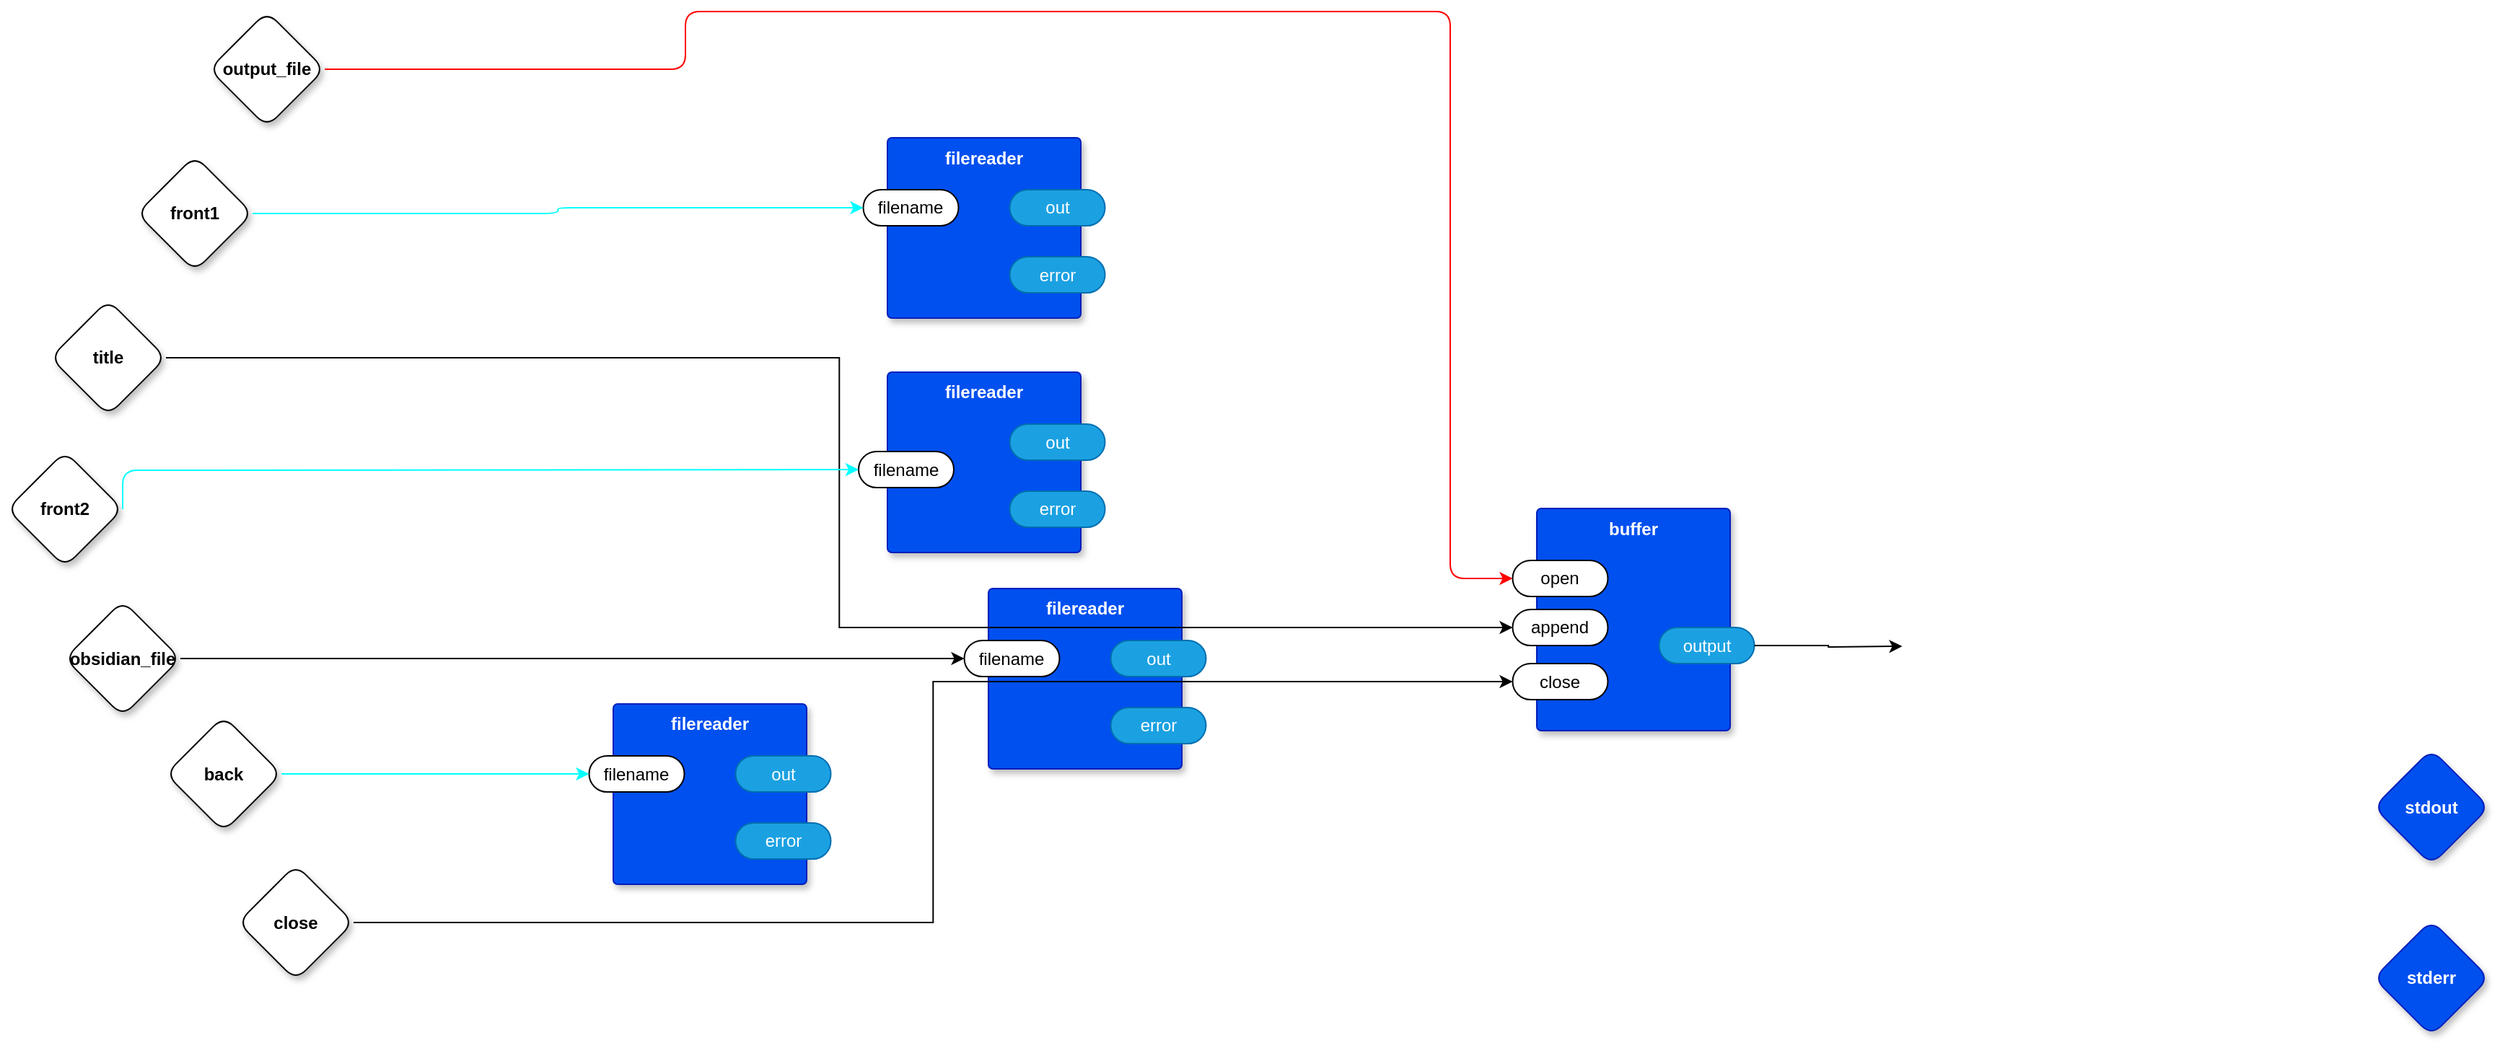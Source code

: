 <mxfile version="21.3.7" type="device" pages="4">
  <diagram name="main" id="J1fdcHET4nZiPfC8z0tZ">
    <mxGraphModel dx="2426" dy="807" grid="1" gridSize="10" guides="1" tooltips="1" connect="1" arrows="1" fold="1" page="1" pageScale="1" pageWidth="1100" pageHeight="850" math="0" shadow="0">
      <root>
        <mxCell id="ZsZbsUSyN41RHjL-2dsX-0" />
        <mxCell id="ZsZbsUSyN41RHjL-2dsX-1" parent="ZsZbsUSyN41RHjL-2dsX-0" />
        <mxCell id="MFNmYxc3MFnIRVuyjEfF-2" value="filereader" style="rounded=1;whiteSpace=wrap;html=1;sketch=0;container=1;recursiveResize=0;verticalAlign=top;arcSize=6;fontStyle=1;autosize=0;points=[];absoluteArcSize=1;shadow=1;strokeColor=#001DBC;fillColor=#0050ef;fontColor=#ffffff;" vertex="1" parent="ZsZbsUSyN41RHjL-2dsX-1">
          <mxGeometry x="220" y="440" width="134" height="125" as="geometry">
            <mxRectangle x="-98" y="-1230" width="99" height="26" as="alternateBounds" />
          </mxGeometry>
        </mxCell>
        <mxCell id="MFNmYxc3MFnIRVuyjEfF-3" value="filename" style="rounded=1;whiteSpace=wrap;html=1;sketch=0;points=[[0,0.5,0,0,0],[1,0.5,0,0,0]];arcSize=50;" vertex="1" parent="MFNmYxc3MFnIRVuyjEfF-2">
          <mxGeometry x="-16.75" y="36" width="66" height="25" as="geometry" />
        </mxCell>
        <mxCell id="MFNmYxc3MFnIRVuyjEfF-4" value="out" style="rounded=1;whiteSpace=wrap;html=1;sketch=0;points=[[0,0.5,0,0,0],[1,0.5,0,0,0]];fillColor=#1ba1e2;fontColor=#ffffff;strokeColor=#006EAF;arcSize=50;" vertex="1" parent="MFNmYxc3MFnIRVuyjEfF-2">
          <mxGeometry x="84.75" y="36" width="66" height="25" as="geometry" />
        </mxCell>
        <mxCell id="MFNmYxc3MFnIRVuyjEfF-5" value="error" style="rounded=1;whiteSpace=wrap;html=1;sketch=0;points=[[0,0.5,0,0,0],[1,0.5,0,0,0]];fillColor=#1ba1e2;fontColor=#ffffff;strokeColor=#006EAF;arcSize=50;" vertex="1" parent="MFNmYxc3MFnIRVuyjEfF-2">
          <mxGeometry x="84.75" y="82.5" width="66" height="25" as="geometry" />
        </mxCell>
        <mxCell id="MFNmYxc3MFnIRVuyjEfF-7" value="stdout" style="rhombus;whiteSpace=wrap;html=1;rounded=1;fillColor=#0050ef;fontColor=#ffffff;strokeColor=#001DBC;fontStyle=1;glass=0;sketch=0;fontSize=12;points=[[0,0.5,0,0,0],[0.5,0,0,0,0],[0.5,1,0,0,0],[1,0.5,0,0,0]];shadow=1;" vertex="1" parent="ZsZbsUSyN41RHjL-2dsX-1">
          <mxGeometry x="1180" y="551.5" width="80" height="80" as="geometry" />
        </mxCell>
        <mxCell id="S69PiiqrqFXlyEp1Q3sr-44" style="edgeStyle=orthogonalEdgeStyle;rounded=1;orthogonalLoop=1;jettySize=auto;html=1;exitX=1;exitY=0.5;exitDx=0;exitDy=0;exitPerimeter=0;entryX=0;entryY=0.5;entryDx=0;entryDy=0;entryPerimeter=0;strokeColor=#FF0000;fillColor=#d80073;" edge="1" parent="ZsZbsUSyN41RHjL-2dsX-1" source="OuCHBq965_aYdsecfiVj-1" target="MFNmYxc3MFnIRVuyjEfF-12">
          <mxGeometry relative="1" as="geometry">
            <mxPoint x="-9.25" y="308.5" as="sourcePoint" />
            <Array as="points">
              <mxPoint x="10" y="80" />
              <mxPoint x="10" y="40" />
              <mxPoint x="540" y="40" />
              <mxPoint x="540" y="433" />
            </Array>
          </mxGeometry>
        </mxCell>
        <mxCell id="MFNmYxc3MFnIRVuyjEfF-11" value="buffer" style="rounded=1;whiteSpace=wrap;html=1;sketch=0;container=1;recursiveResize=0;verticalAlign=top;arcSize=6;fontStyle=1;autosize=0;points=[];absoluteArcSize=1;shadow=1;strokeColor=#001DBC;fillColor=#0050ef;fontColor=#ffffff;" vertex="1" parent="ZsZbsUSyN41RHjL-2dsX-1">
          <mxGeometry x="600" y="384.5" width="134" height="154" as="geometry">
            <mxRectangle x="-98" y="-1230" width="99" height="26" as="alternateBounds" />
          </mxGeometry>
        </mxCell>
        <mxCell id="MFNmYxc3MFnIRVuyjEfF-12" value="open" style="rounded=1;whiteSpace=wrap;html=1;sketch=0;points=[[0,0.5,0,0,0],[1,0.5,0,0,0]];arcSize=50;" vertex="1" parent="MFNmYxc3MFnIRVuyjEfF-11">
          <mxGeometry x="-16.75" y="36" width="66" height="25" as="geometry" />
        </mxCell>
        <mxCell id="MFNmYxc3MFnIRVuyjEfF-13" value="output" style="rounded=1;whiteSpace=wrap;html=1;sketch=0;points=[[0,0.5,0,0,0],[1,0.5,0,0,0]];fillColor=#1ba1e2;fontColor=#ffffff;strokeColor=#006EAF;arcSize=50;" vertex="1" parent="MFNmYxc3MFnIRVuyjEfF-11">
          <mxGeometry x="84.75" y="82.5" width="66" height="25" as="geometry" />
        </mxCell>
        <mxCell id="S69PiiqrqFXlyEp1Q3sr-5" value="close" style="rounded=1;whiteSpace=wrap;html=1;sketch=0;points=[[0,0.5,0,0,0],[1,0.5,0,0,0]];arcSize=50;" vertex="1" parent="MFNmYxc3MFnIRVuyjEfF-11">
          <mxGeometry x="-16.75" y="107.5" width="66" height="25" as="geometry" />
        </mxCell>
        <mxCell id="MFNmYxc3MFnIRVuyjEfF-14" value="append" style="rounded=1;whiteSpace=wrap;html=1;sketch=0;points=[[0,0.5,0,0,0],[1,0.5,0,0,0]];arcSize=50;" vertex="1" parent="MFNmYxc3MFnIRVuyjEfF-11">
          <mxGeometry x="-16.75" y="70" width="66" height="25" as="geometry" />
        </mxCell>
        <mxCell id="MFNmYxc3MFnIRVuyjEfF-31" value="filereader" style="rounded=1;whiteSpace=wrap;html=1;sketch=0;container=1;recursiveResize=0;verticalAlign=top;arcSize=6;fontStyle=1;autosize=0;points=[];absoluteArcSize=1;shadow=1;strokeColor=#001DBC;fillColor=#0050ef;fontColor=#ffffff;" vertex="1" parent="ZsZbsUSyN41RHjL-2dsX-1">
          <mxGeometry x="-40" y="520" width="134" height="125" as="geometry">
            <mxRectangle x="-98" y="-1230" width="99" height="26" as="alternateBounds" />
          </mxGeometry>
        </mxCell>
        <mxCell id="MFNmYxc3MFnIRVuyjEfF-32" value="filename" style="rounded=1;whiteSpace=wrap;html=1;sketch=0;points=[[0,0.5,0,0,0],[1,0.5,0,0,0]];arcSize=50;" vertex="1" parent="MFNmYxc3MFnIRVuyjEfF-31">
          <mxGeometry x="-16.75" y="36" width="66" height="25" as="geometry" />
        </mxCell>
        <mxCell id="MFNmYxc3MFnIRVuyjEfF-33" value="out" style="rounded=1;whiteSpace=wrap;html=1;sketch=0;points=[[0,0.5,0,0,0],[1,0.5,0,0,0]];fillColor=#1ba1e2;fontColor=#ffffff;strokeColor=#006EAF;arcSize=50;" vertex="1" parent="MFNmYxc3MFnIRVuyjEfF-31">
          <mxGeometry x="84.75" y="36" width="66" height="25" as="geometry" />
        </mxCell>
        <mxCell id="MFNmYxc3MFnIRVuyjEfF-34" value="error" style="rounded=1;whiteSpace=wrap;html=1;sketch=0;points=[[0,0.5,0,0,0],[1,0.5,0,0,0]];fillColor=#1ba1e2;fontColor=#ffffff;strokeColor=#006EAF;arcSize=50;" vertex="1" parent="MFNmYxc3MFnIRVuyjEfF-31">
          <mxGeometry x="84.75" y="82.5" width="66" height="25" as="geometry" />
        </mxCell>
        <mxCell id="MFNmYxc3MFnIRVuyjEfF-38" value="filereader" style="rounded=1;whiteSpace=wrap;html=1;sketch=0;container=1;recursiveResize=0;verticalAlign=top;arcSize=6;fontStyle=1;autosize=0;points=[];absoluteArcSize=1;shadow=1;strokeColor=#001DBC;fillColor=#0050ef;fontColor=#ffffff;" vertex="1" parent="ZsZbsUSyN41RHjL-2dsX-1">
          <mxGeometry x="150" y="127.5" width="134" height="125" as="geometry">
            <mxRectangle x="-98" y="-1230" width="99" height="26" as="alternateBounds" />
          </mxGeometry>
        </mxCell>
        <mxCell id="MFNmYxc3MFnIRVuyjEfF-39" value="filename" style="rounded=1;whiteSpace=wrap;html=1;sketch=0;points=[[0,0.5,0,0,0],[1,0.5,0,0,0]];arcSize=50;" vertex="1" parent="MFNmYxc3MFnIRVuyjEfF-38">
          <mxGeometry x="-16.75" y="36" width="66" height="25" as="geometry" />
        </mxCell>
        <mxCell id="MFNmYxc3MFnIRVuyjEfF-40" value="out" style="rounded=1;whiteSpace=wrap;html=1;sketch=0;points=[[0,0.5,0,0,0],[1,0.5,0,0,0]];fillColor=#1ba1e2;fontColor=#ffffff;strokeColor=#006EAF;arcSize=50;" vertex="1" parent="MFNmYxc3MFnIRVuyjEfF-38">
          <mxGeometry x="84.75" y="36" width="66" height="25" as="geometry" />
        </mxCell>
        <mxCell id="MFNmYxc3MFnIRVuyjEfF-41" value="error" style="rounded=1;whiteSpace=wrap;html=1;sketch=0;points=[[0,0.5,0,0,0],[1,0.5,0,0,0]];fillColor=#1ba1e2;fontColor=#ffffff;strokeColor=#006EAF;arcSize=50;" vertex="1" parent="MFNmYxc3MFnIRVuyjEfF-38">
          <mxGeometry x="84.75" y="82.5" width="66" height="25" as="geometry" />
        </mxCell>
        <mxCell id="MFNmYxc3MFnIRVuyjEfF-8" value="stderr" style="rhombus;whiteSpace=wrap;html=1;rounded=1;fillColor=#0050ef;fontColor=#ffffff;strokeColor=#001DBC;fontStyle=1;glass=0;sketch=0;fontSize=12;points=[[0,0.5,0,0,0],[0.5,0,0,0,0],[0.5,1,0,0,0],[1,0.5,0,0,0]];shadow=1;" vertex="1" parent="ZsZbsUSyN41RHjL-2dsX-1">
          <mxGeometry x="1180" y="670" width="80" height="80" as="geometry" />
        </mxCell>
        <mxCell id="S69PiiqrqFXlyEp1Q3sr-18" value="filereader" style="rounded=1;whiteSpace=wrap;html=1;sketch=0;container=1;recursiveResize=0;verticalAlign=top;arcSize=6;fontStyle=1;autosize=0;points=[];absoluteArcSize=1;shadow=1;strokeColor=#001DBC;fillColor=#0050ef;fontColor=#ffffff;" vertex="1" parent="ZsZbsUSyN41RHjL-2dsX-1">
          <mxGeometry x="150" y="290" width="134" height="125" as="geometry">
            <mxRectangle x="-98" y="-1230" width="99" height="26" as="alternateBounds" />
          </mxGeometry>
        </mxCell>
        <mxCell id="S69PiiqrqFXlyEp1Q3sr-19" value="filename" style="rounded=1;whiteSpace=wrap;html=1;sketch=0;points=[[0,0.5,0,0,0],[1,0.5,0,0,0]];arcSize=50;" vertex="1" parent="S69PiiqrqFXlyEp1Q3sr-18">
          <mxGeometry x="-20" y="55" width="66" height="25" as="geometry" />
        </mxCell>
        <mxCell id="S69PiiqrqFXlyEp1Q3sr-20" value="out" style="rounded=1;whiteSpace=wrap;html=1;sketch=0;points=[[0,0.5,0,0,0],[1,0.5,0,0,0]];fillColor=#1ba1e2;fontColor=#ffffff;strokeColor=#006EAF;arcSize=50;" vertex="1" parent="S69PiiqrqFXlyEp1Q3sr-18">
          <mxGeometry x="84.75" y="36" width="66" height="25" as="geometry" />
        </mxCell>
        <mxCell id="S69PiiqrqFXlyEp1Q3sr-21" value="error" style="rounded=1;whiteSpace=wrap;html=1;sketch=0;points=[[0,0.5,0,0,0],[1,0.5,0,0,0]];fillColor=#1ba1e2;fontColor=#ffffff;strokeColor=#006EAF;arcSize=50;" vertex="1" parent="S69PiiqrqFXlyEp1Q3sr-18">
          <mxGeometry x="84.75" y="82.5" width="66" height="25" as="geometry" />
        </mxCell>
        <mxCell id="S69PiiqrqFXlyEp1Q3sr-36" style="edgeStyle=orthogonalEdgeStyle;rounded=0;orthogonalLoop=1;jettySize=auto;html=1;entryX=0;entryY=0.5;entryDx=0;entryDy=0;entryPerimeter=0;" edge="1" parent="ZsZbsUSyN41RHjL-2dsX-1" source="MFNmYxc3MFnIRVuyjEfF-13">
          <mxGeometry relative="1" as="geometry">
            <mxPoint x="853.25" y="480" as="targetPoint" />
          </mxGeometry>
        </mxCell>
        <mxCell id="5FqrufLe-q6AM_YfF7fC-1" style="edgeStyle=orthogonalEdgeStyle;rounded=0;orthogonalLoop=1;jettySize=auto;html=1;exitX=1;exitY=0.5;exitDx=0;exitDy=0;exitPerimeter=0;entryX=0;entryY=0.5;entryDx=0;entryDy=0;entryPerimeter=0;" edge="1" parent="ZsZbsUSyN41RHjL-2dsX-1" source="OuCHBq965_aYdsecfiVj-0" target="MFNmYxc3MFnIRVuyjEfF-3">
          <mxGeometry relative="1" as="geometry" />
        </mxCell>
        <mxCell id="OuCHBq965_aYdsecfiVj-0" value="obsidian_file" style="rhombus;whiteSpace=wrap;html=1;rounded=1;fontStyle=1;glass=0;sketch=0;fontSize=12;points=[[0,0.5,0,0,0],[0.5,0,0,0,0],[0.5,1,0,0,0],[1,0.5,0,0,0]];shadow=1;" vertex="1" parent="ZsZbsUSyN41RHjL-2dsX-1">
          <mxGeometry x="-420" y="448.5" width="80" height="80" as="geometry" />
        </mxCell>
        <mxCell id="OuCHBq965_aYdsecfiVj-1" value="output_file" style="rhombus;whiteSpace=wrap;html=1;rounded=1;fontStyle=1;glass=0;sketch=0;fontSize=12;points=[[0,0.5,0,0,0],[0.5,0,0,0,0],[0.5,1,0,0,0],[1,0.5,0,0,0]];shadow=1;" vertex="1" parent="ZsZbsUSyN41RHjL-2dsX-1">
          <mxGeometry x="-320" y="40" width="80" height="80" as="geometry" />
        </mxCell>
        <mxCell id="OuCHBq965_aYdsecfiVj-2" value="front1" style="rhombus;whiteSpace=wrap;html=1;rounded=1;fontStyle=1;glass=0;sketch=0;fontSize=12;points=[[0,0.5,0,0,0],[0.5,0,0,0,0],[0.5,1,0,0,0],[1,0.5,0,0,0]];shadow=1;" vertex="1" parent="ZsZbsUSyN41RHjL-2dsX-1">
          <mxGeometry x="-370" y="140" width="80" height="80" as="geometry" />
        </mxCell>
        <mxCell id="OuCHBq965_aYdsecfiVj-3" value="back" style="rhombus;whiteSpace=wrap;html=1;rounded=1;fontStyle=1;glass=0;sketch=0;fontSize=12;points=[[0,0.5,0,0,0],[0.5,0,0,0,0],[0.5,1,0,0,0],[1,0.5,0,0,0]];shadow=1;" vertex="1" parent="ZsZbsUSyN41RHjL-2dsX-1">
          <mxGeometry x="-350" y="528.5" width="80" height="80" as="geometry" />
        </mxCell>
        <mxCell id="vVlsjnamxkvhZ8vr4xNK-0" style="edgeStyle=orthogonalEdgeStyle;rounded=0;orthogonalLoop=1;jettySize=auto;html=1;exitX=1;exitY=0.5;exitDx=0;exitDy=0;exitPerimeter=0;entryX=0;entryY=0.5;entryDx=0;entryDy=0;entryPerimeter=0;" edge="1" parent="ZsZbsUSyN41RHjL-2dsX-1" source="OuCHBq965_aYdsecfiVj-4" target="S69PiiqrqFXlyEp1Q3sr-5">
          <mxGeometry relative="1" as="geometry" />
        </mxCell>
        <mxCell id="OuCHBq965_aYdsecfiVj-4" value="close" style="rhombus;whiteSpace=wrap;html=1;rounded=1;fontStyle=1;glass=0;sketch=0;fontSize=12;points=[[0,0.5,0,0,0],[0.5,0,0,0,0],[0.5,1,0,0,0],[1,0.5,0,0,0]];shadow=1;" vertex="1" parent="ZsZbsUSyN41RHjL-2dsX-1">
          <mxGeometry x="-300" y="631.5" width="80" height="80" as="geometry" />
        </mxCell>
        <mxCell id="OuCHBq965_aYdsecfiVj-5" value="front2" style="rhombus;whiteSpace=wrap;html=1;rounded=1;fontStyle=1;glass=0;sketch=0;fontSize=12;points=[[0,0.5,0,0,0],[0.5,0,0,0,0],[0.5,1,0,0,0],[1,0.5,0,0,0]];shadow=1;" vertex="1" parent="ZsZbsUSyN41RHjL-2dsX-1">
          <mxGeometry x="-460" y="345" width="80" height="80" as="geometry" />
        </mxCell>
        <mxCell id="vVlsjnamxkvhZ8vr4xNK-1" style="edgeStyle=orthogonalEdgeStyle;rounded=0;orthogonalLoop=1;jettySize=auto;html=1;entryX=0;entryY=0.5;entryDx=0;entryDy=0;entryPerimeter=0;" edge="1" parent="ZsZbsUSyN41RHjL-2dsX-1" source="OuCHBq965_aYdsecfiVj-6" target="MFNmYxc3MFnIRVuyjEfF-14">
          <mxGeometry relative="1" as="geometry" />
        </mxCell>
        <mxCell id="OuCHBq965_aYdsecfiVj-6" value="title" style="rhombus;whiteSpace=wrap;html=1;rounded=1;fontStyle=1;glass=0;sketch=0;fontSize=12;points=[[0,0.5,0,0,0],[0.5,0,0,0,0],[0.5,1,0,0,0],[1,0.5,0,0,0]];shadow=1;" vertex="1" parent="ZsZbsUSyN41RHjL-2dsX-1">
          <mxGeometry x="-430" y="240" width="80" height="80" as="geometry" />
        </mxCell>
        <mxCell id="aRaPF6NsZluHLv0dcxXw-1" style="edgeStyle=orthogonalEdgeStyle;rounded=1;orthogonalLoop=1;jettySize=auto;html=1;exitX=1;exitY=0.5;exitDx=0;exitDy=0;exitPerimeter=0;entryX=0;entryY=0.5;entryDx=0;entryDy=0;entryPerimeter=0;strokeColor=#00FFFF;" edge="1" parent="ZsZbsUSyN41RHjL-2dsX-1" source="OuCHBq965_aYdsecfiVj-2" target="MFNmYxc3MFnIRVuyjEfF-39">
          <mxGeometry relative="1" as="geometry">
            <mxPoint x="-9.25" y="355.0" as="sourcePoint" />
          </mxGeometry>
        </mxCell>
        <mxCell id="aRaPF6NsZluHLv0dcxXw-16" style="edgeStyle=orthogonalEdgeStyle;rounded=1;orthogonalLoop=1;jettySize=auto;html=1;exitX=1;exitY=0.5;exitDx=0;exitDy=0;exitPerimeter=0;entryX=0;entryY=0.5;entryDx=0;entryDy=0;entryPerimeter=0;strokeColor=#00FFFF;" edge="1" parent="ZsZbsUSyN41RHjL-2dsX-1" source="OuCHBq965_aYdsecfiVj-5" target="S69PiiqrqFXlyEp1Q3sr-19">
          <mxGeometry relative="1" as="geometry">
            <mxPoint x="-9.25" y="442.5" as="sourcePoint" />
            <Array as="points">
              <mxPoint x="-380" y="358" />
              <mxPoint x="-330" y="358" />
            </Array>
          </mxGeometry>
        </mxCell>
        <mxCell id="aRaPF6NsZluHLv0dcxXw-18" style="edgeStyle=orthogonalEdgeStyle;rounded=1;orthogonalLoop=1;jettySize=auto;html=1;exitX=1;exitY=0.5;exitDx=0;exitDy=0;exitPerimeter=0;entryX=0;entryY=0.5;entryDx=0;entryDy=0;entryPerimeter=0;strokeColor=#00FFFF;" edge="1" parent="ZsZbsUSyN41RHjL-2dsX-1" source="OuCHBq965_aYdsecfiVj-3" target="MFNmYxc3MFnIRVuyjEfF-32">
          <mxGeometry relative="1" as="geometry">
            <mxPoint x="-9.25" y="535.5" as="sourcePoint" />
          </mxGeometry>
        </mxCell>
      </root>
    </mxGraphModel>
  </diagram>
  <diagram name="hold Copy of main" id="5Q_yJQZDBHLv1SXMZVm4">
    <mxGraphModel dx="2426" dy="807" grid="1" gridSize="10" guides="1" tooltips="1" connect="1" arrows="1" fold="1" page="1" pageScale="1" pageWidth="1100" pageHeight="850" math="0" shadow="0">
      <root>
        <mxCell id="I4pkefjlzX2Gsb7vO-Rf-0" />
        <mxCell id="I4pkefjlzX2Gsb7vO-Rf-1" parent="I4pkefjlzX2Gsb7vO-Rf-0" />
        <mxCell id="I4pkefjlzX2Gsb7vO-Rf-2" value="filereader" style="rounded=1;whiteSpace=wrap;html=1;sketch=0;container=1;recursiveResize=0;verticalAlign=top;arcSize=6;fontStyle=1;autosize=0;points=[];absoluteArcSize=1;shadow=1;strokeColor=#001DBC;fillColor=#0050ef;fontColor=#ffffff;" vertex="1" parent="I4pkefjlzX2Gsb7vO-Rf-1">
          <mxGeometry x="150" y="450" width="134" height="125" as="geometry">
            <mxRectangle x="-98" y="-1230" width="99" height="26" as="alternateBounds" />
          </mxGeometry>
        </mxCell>
        <mxCell id="I4pkefjlzX2Gsb7vO-Rf-3" value="filename" style="rounded=1;whiteSpace=wrap;html=1;sketch=0;points=[[0,0.5,0,0,0],[1,0.5,0,0,0]];arcSize=50;" vertex="1" parent="I4pkefjlzX2Gsb7vO-Rf-2">
          <mxGeometry x="-16.75" y="36" width="66" height="25" as="geometry" />
        </mxCell>
        <mxCell id="I4pkefjlzX2Gsb7vO-Rf-4" value="out" style="rounded=1;whiteSpace=wrap;html=1;sketch=0;points=[[0,0.5,0,0,0],[1,0.5,0,0,0]];fillColor=#1ba1e2;fontColor=#ffffff;strokeColor=#006EAF;arcSize=50;" vertex="1" parent="I4pkefjlzX2Gsb7vO-Rf-2">
          <mxGeometry x="84.75" y="36" width="66" height="25" as="geometry" />
        </mxCell>
        <mxCell id="I4pkefjlzX2Gsb7vO-Rf-5" value="error" style="rounded=1;whiteSpace=wrap;html=1;sketch=0;points=[[0,0.5,0,0,0],[1,0.5,0,0,0]];fillColor=#1ba1e2;fontColor=#ffffff;strokeColor=#006EAF;arcSize=50;" vertex="1" parent="I4pkefjlzX2Gsb7vO-Rf-2">
          <mxGeometry x="84.75" y="82.5" width="66" height="25" as="geometry" />
        </mxCell>
        <mxCell id="I4pkefjlzX2Gsb7vO-Rf-6" value="stdout" style="rhombus;whiteSpace=wrap;html=1;rounded=1;fillColor=#0050ef;fontColor=#ffffff;strokeColor=#001DBC;fontStyle=1;glass=0;sketch=0;fontSize=12;points=[[0,0.5,0,0,0],[0.5,0,0,0,0],[0.5,1,0,0,0],[1,0.5,0,0,0]];shadow=1;" vertex="1" parent="I4pkefjlzX2Gsb7vO-Rf-1">
          <mxGeometry x="1180" y="551.5" width="80" height="80" as="geometry" />
        </mxCell>
        <mxCell id="I4pkefjlzX2Gsb7vO-Rf-7" style="edgeStyle=orthogonalEdgeStyle;rounded=1;orthogonalLoop=1;jettySize=auto;html=1;exitX=1;exitY=0.5;exitDx=0;exitDy=0;exitPerimeter=0;entryX=0;entryY=0.5;entryDx=0;entryDy=0;entryPerimeter=0;" edge="1" parent="I4pkefjlzX2Gsb7vO-Rf-1" target="I4pkefjlzX2Gsb7vO-Rf-34">
          <mxGeometry relative="1" as="geometry">
            <mxPoint x="80" y="40" as="sourcePoint" />
            <mxPoint x="460" y="264.5" as="targetPoint" />
            <Array as="points">
              <mxPoint x="570" y="40" />
              <mxPoint x="570" y="240" />
              <mxPoint x="780" y="240" />
              <mxPoint x="780" y="239" />
              <mxPoint x="820" y="239" />
              <mxPoint x="820" y="446" />
            </Array>
          </mxGeometry>
        </mxCell>
        <mxCell id="I4pkefjlzX2Gsb7vO-Rf-8" style="edgeStyle=orthogonalEdgeStyle;rounded=1;orthogonalLoop=1;jettySize=auto;html=1;exitX=1;exitY=0.5;exitDx=0;exitDy=0;exitPerimeter=0;entryX=0;entryY=0.5;entryDx=0;entryDy=0;entryPerimeter=0;" edge="1" parent="I4pkefjlzX2Gsb7vO-Rf-1" source="I4pkefjlzX2Gsb7vO-Rf-58" target="I4pkefjlzX2Gsb7vO-Rf-10">
          <mxGeometry relative="1" as="geometry">
            <Array as="points">
              <mxPoint x="10" y="309" />
              <mxPoint x="10" y="40" />
              <mxPoint x="540" y="40" />
              <mxPoint x="540" y="433" />
            </Array>
          </mxGeometry>
        </mxCell>
        <mxCell id="I4pkefjlzX2Gsb7vO-Rf-9" value="buffer" style="rounded=1;whiteSpace=wrap;html=1;sketch=0;container=1;recursiveResize=0;verticalAlign=top;arcSize=6;fontStyle=1;autosize=0;points=[];absoluteArcSize=1;shadow=1;strokeColor=#001DBC;fillColor=#0050ef;fontColor=#ffffff;" vertex="1" parent="I4pkefjlzX2Gsb7vO-Rf-1">
          <mxGeometry x="600" y="384.5" width="134" height="154" as="geometry">
            <mxRectangle x="-98" y="-1230" width="99" height="26" as="alternateBounds" />
          </mxGeometry>
        </mxCell>
        <mxCell id="I4pkefjlzX2Gsb7vO-Rf-10" value="open" style="rounded=1;whiteSpace=wrap;html=1;sketch=0;points=[[0,0.5,0,0,0],[1,0.5,0,0,0]];arcSize=50;" vertex="1" parent="I4pkefjlzX2Gsb7vO-Rf-9">
          <mxGeometry x="-16.75" y="36" width="66" height="25" as="geometry" />
        </mxCell>
        <mxCell id="I4pkefjlzX2Gsb7vO-Rf-11" value="output" style="rounded=1;whiteSpace=wrap;html=1;sketch=0;points=[[0,0.5,0,0,0],[1,0.5,0,0,0]];fillColor=#1ba1e2;fontColor=#ffffff;strokeColor=#006EAF;arcSize=50;" vertex="1" parent="I4pkefjlzX2Gsb7vO-Rf-9">
          <mxGeometry x="84.75" y="82.5" width="66" height="25" as="geometry" />
        </mxCell>
        <mxCell id="I4pkefjlzX2Gsb7vO-Rf-12" value="close" style="rounded=1;whiteSpace=wrap;html=1;sketch=0;points=[[0,0.5,0,0,0],[1,0.5,0,0,0]];arcSize=50;" vertex="1" parent="I4pkefjlzX2Gsb7vO-Rf-9">
          <mxGeometry x="-16.75" y="107.5" width="66" height="25" as="geometry" />
        </mxCell>
        <mxCell id="I4pkefjlzX2Gsb7vO-Rf-13" value="append" style="rounded=1;whiteSpace=wrap;html=1;sketch=0;points=[[0,0.5,0,0,0],[1,0.5,0,0,0]];arcSize=50;" vertex="1" parent="I4pkefjlzX2Gsb7vO-Rf-9">
          <mxGeometry x="-16.75" y="70" width="66" height="25" as="geometry" />
        </mxCell>
        <mxCell id="I4pkefjlzX2Gsb7vO-Rf-14" value="filereader" style="rounded=1;whiteSpace=wrap;html=1;sketch=0;container=1;recursiveResize=0;verticalAlign=top;arcSize=6;fontStyle=1;autosize=0;points=[];absoluteArcSize=1;shadow=1;strokeColor=#001DBC;fillColor=#0050ef;fontColor=#ffffff;" vertex="1" parent="I4pkefjlzX2Gsb7vO-Rf-1">
          <mxGeometry x="150" y="600" width="134" height="125" as="geometry">
            <mxRectangle x="-98" y="-1230" width="99" height="26" as="alternateBounds" />
          </mxGeometry>
        </mxCell>
        <mxCell id="I4pkefjlzX2Gsb7vO-Rf-15" value="filename" style="rounded=1;whiteSpace=wrap;html=1;sketch=0;points=[[0,0.5,0,0,0],[1,0.5,0,0,0]];arcSize=50;" vertex="1" parent="I4pkefjlzX2Gsb7vO-Rf-14">
          <mxGeometry x="-16.75" y="36" width="66" height="25" as="geometry" />
        </mxCell>
        <mxCell id="I4pkefjlzX2Gsb7vO-Rf-16" value="out" style="rounded=1;whiteSpace=wrap;html=1;sketch=0;points=[[0,0.5,0,0,0],[1,0.5,0,0,0]];fillColor=#1ba1e2;fontColor=#ffffff;strokeColor=#006EAF;arcSize=50;" vertex="1" parent="I4pkefjlzX2Gsb7vO-Rf-14">
          <mxGeometry x="84.75" y="36" width="66" height="25" as="geometry" />
        </mxCell>
        <mxCell id="I4pkefjlzX2Gsb7vO-Rf-17" value="error" style="rounded=1;whiteSpace=wrap;html=1;sketch=0;points=[[0,0.5,0,0,0],[1,0.5,0,0,0]];fillColor=#1ba1e2;fontColor=#ffffff;strokeColor=#006EAF;arcSize=50;" vertex="1" parent="I4pkefjlzX2Gsb7vO-Rf-14">
          <mxGeometry x="84.75" y="82.5" width="66" height="25" as="geometry" />
        </mxCell>
        <mxCell id="I4pkefjlzX2Gsb7vO-Rf-18" value="filereader" style="rounded=1;whiteSpace=wrap;html=1;sketch=0;container=1;recursiveResize=0;verticalAlign=top;arcSize=6;fontStyle=1;autosize=0;points=[];absoluteArcSize=1;shadow=1;strokeColor=#001DBC;fillColor=#0050ef;fontColor=#ffffff;" vertex="1" parent="I4pkefjlzX2Gsb7vO-Rf-1">
          <mxGeometry x="150" y="127.5" width="134" height="125" as="geometry">
            <mxRectangle x="-98" y="-1230" width="99" height="26" as="alternateBounds" />
          </mxGeometry>
        </mxCell>
        <mxCell id="I4pkefjlzX2Gsb7vO-Rf-19" value="filename" style="rounded=1;whiteSpace=wrap;html=1;sketch=0;points=[[0,0.5,0,0,0],[1,0.5,0,0,0]];arcSize=50;" vertex="1" parent="I4pkefjlzX2Gsb7vO-Rf-18">
          <mxGeometry x="-16.75" y="36" width="66" height="25" as="geometry" />
        </mxCell>
        <mxCell id="I4pkefjlzX2Gsb7vO-Rf-20" value="out" style="rounded=1;whiteSpace=wrap;html=1;sketch=0;points=[[0,0.5,0,0,0],[1,0.5,0,0,0]];fillColor=#1ba1e2;fontColor=#ffffff;strokeColor=#006EAF;arcSize=50;" vertex="1" parent="I4pkefjlzX2Gsb7vO-Rf-18">
          <mxGeometry x="84.75" y="36" width="66" height="25" as="geometry" />
        </mxCell>
        <mxCell id="I4pkefjlzX2Gsb7vO-Rf-21" value="error" style="rounded=1;whiteSpace=wrap;html=1;sketch=0;points=[[0,0.5,0,0,0],[1,0.5,0,0,0]];fillColor=#1ba1e2;fontColor=#ffffff;strokeColor=#006EAF;arcSize=50;" vertex="1" parent="I4pkefjlzX2Gsb7vO-Rf-18">
          <mxGeometry x="84.75" y="82.5" width="66" height="25" as="geometry" />
        </mxCell>
        <mxCell id="I4pkefjlzX2Gsb7vO-Rf-22" style="edgeStyle=orthogonalEdgeStyle;rounded=1;orthogonalLoop=1;jettySize=auto;html=1;exitX=1;exitY=0.5;exitDx=0;exitDy=0;exitPerimeter=0;entryX=0;entryY=0.5;entryDx=0;entryDy=0;entryPerimeter=0;" edge="1" parent="I4pkefjlzX2Gsb7vO-Rf-1" source="I4pkefjlzX2Gsb7vO-Rf-21" target="I4pkefjlzX2Gsb7vO-Rf-23">
          <mxGeometry relative="1" as="geometry">
            <Array as="points">
              <mxPoint x="400" y="223" />
              <mxPoint x="400" y="710" />
            </Array>
          </mxGeometry>
        </mxCell>
        <mxCell id="I4pkefjlzX2Gsb7vO-Rf-23" value="stderr" style="rhombus;whiteSpace=wrap;html=1;rounded=1;fillColor=#0050ef;fontColor=#ffffff;strokeColor=#001DBC;fontStyle=1;glass=0;sketch=0;fontSize=12;points=[[0,0.5,0,0,0],[0.5,0,0,0,0],[0.5,1,0,0,0],[1,0.5,0,0,0]];shadow=1;" vertex="1" parent="I4pkefjlzX2Gsb7vO-Rf-1">
          <mxGeometry x="1180" y="670" width="80" height="80" as="geometry" />
        </mxCell>
        <mxCell id="I4pkefjlzX2Gsb7vO-Rf-24" style="edgeStyle=orthogonalEdgeStyle;rounded=1;orthogonalLoop=1;jettySize=auto;html=1;entryX=0;entryY=0.5;entryDx=0;entryDy=0;entryPerimeter=0;" edge="1" parent="I4pkefjlzX2Gsb7vO-Rf-1" source="I4pkefjlzX2Gsb7vO-Rf-5" target="I4pkefjlzX2Gsb7vO-Rf-23">
          <mxGeometry relative="1" as="geometry">
            <Array as="points">
              <mxPoint x="400" y="545" />
              <mxPoint x="400" y="710" />
            </Array>
          </mxGeometry>
        </mxCell>
        <mxCell id="I4pkefjlzX2Gsb7vO-Rf-25" style="edgeStyle=orthogonalEdgeStyle;rounded=1;orthogonalLoop=1;jettySize=auto;html=1;exitX=1;exitY=0.5;exitDx=0;exitDy=0;exitPerimeter=0;entryX=0;entryY=0.5;entryDx=0;entryDy=0;entryPerimeter=0;" edge="1" parent="I4pkefjlzX2Gsb7vO-Rf-1" source="I4pkefjlzX2Gsb7vO-Rf-17" target="I4pkefjlzX2Gsb7vO-Rf-23">
          <mxGeometry relative="1" as="geometry">
            <Array as="points">
              <mxPoint x="400" y="695" />
              <mxPoint x="400" y="710" />
            </Array>
          </mxGeometry>
        </mxCell>
        <mxCell id="I4pkefjlzX2Gsb7vO-Rf-26" style="edgeStyle=orthogonalEdgeStyle;rounded=1;orthogonalLoop=1;jettySize=auto;html=1;exitX=1;exitY=0.5;exitDx=0;exitDy=0;exitPerimeter=0;entryX=0;entryY=0.5;entryDx=0;entryDy=0;entryPerimeter=0;" edge="1" parent="I4pkefjlzX2Gsb7vO-Rf-1" source="I4pkefjlzX2Gsb7vO-Rf-70" target="I4pkefjlzX2Gsb7vO-Rf-12">
          <mxGeometry relative="1" as="geometry">
            <Array as="points">
              <mxPoint x="30" y="583" />
              <mxPoint x="30" y="780" />
              <mxPoint x="500" y="780" />
              <mxPoint x="500" y="505" />
            </Array>
          </mxGeometry>
        </mxCell>
        <mxCell id="I4pkefjlzX2Gsb7vO-Rf-27" value="filereader" style="rounded=1;whiteSpace=wrap;html=1;sketch=0;container=1;recursiveResize=0;verticalAlign=top;arcSize=6;fontStyle=1;autosize=0;points=[];absoluteArcSize=1;shadow=1;strokeColor=#001DBC;fillColor=#0050ef;fontColor=#ffffff;" vertex="1" parent="I4pkefjlzX2Gsb7vO-Rf-1">
          <mxGeometry x="150" y="290" width="134" height="125" as="geometry">
            <mxRectangle x="-98" y="-1230" width="99" height="26" as="alternateBounds" />
          </mxGeometry>
        </mxCell>
        <mxCell id="I4pkefjlzX2Gsb7vO-Rf-28" value="filename" style="rounded=1;whiteSpace=wrap;html=1;sketch=0;points=[[0,0.5,0,0,0],[1,0.5,0,0,0]];arcSize=50;" vertex="1" parent="I4pkefjlzX2Gsb7vO-Rf-27">
          <mxGeometry x="-20" y="55" width="66" height="25" as="geometry" />
        </mxCell>
        <mxCell id="I4pkefjlzX2Gsb7vO-Rf-29" value="out" style="rounded=1;whiteSpace=wrap;html=1;sketch=0;points=[[0,0.5,0,0,0],[1,0.5,0,0,0]];fillColor=#1ba1e2;fontColor=#ffffff;strokeColor=#006EAF;arcSize=50;" vertex="1" parent="I4pkefjlzX2Gsb7vO-Rf-27">
          <mxGeometry x="84.75" y="36" width="66" height="25" as="geometry" />
        </mxCell>
        <mxCell id="I4pkefjlzX2Gsb7vO-Rf-30" value="error" style="rounded=1;whiteSpace=wrap;html=1;sketch=0;points=[[0,0.5,0,0,0],[1,0.5,0,0,0]];fillColor=#1ba1e2;fontColor=#ffffff;strokeColor=#006EAF;arcSize=50;" vertex="1" parent="I4pkefjlzX2Gsb7vO-Rf-27">
          <mxGeometry x="84.75" y="82.5" width="66" height="25" as="geometry" />
        </mxCell>
        <mxCell id="I4pkefjlzX2Gsb7vO-Rf-31" style="edgeStyle=orthogonalEdgeStyle;rounded=1;orthogonalLoop=1;jettySize=auto;html=1;exitX=1;exitY=0.5;exitDx=0;exitDy=0;exitPerimeter=0;entryX=0;entryY=0.5;entryDx=0;entryDy=0;entryPerimeter=0;" edge="1" parent="I4pkefjlzX2Gsb7vO-Rf-1" source="I4pkefjlzX2Gsb7vO-Rf-29" target="I4pkefjlzX2Gsb7vO-Rf-13">
          <mxGeometry relative="1" as="geometry" />
        </mxCell>
        <mxCell id="I4pkefjlzX2Gsb7vO-Rf-32" style="edgeStyle=orthogonalEdgeStyle;rounded=1;orthogonalLoop=1;jettySize=auto;html=1;exitX=1;exitY=0.5;exitDx=0;exitDy=0;exitPerimeter=0;entryX=0;entryY=0.5;entryDx=0;entryDy=0;entryPerimeter=0;" edge="1" parent="I4pkefjlzX2Gsb7vO-Rf-1" source="I4pkefjlzX2Gsb7vO-Rf-30" target="I4pkefjlzX2Gsb7vO-Rf-23">
          <mxGeometry relative="1" as="geometry">
            <Array as="points">
              <mxPoint x="400" y="385" />
              <mxPoint x="400" y="710" />
            </Array>
          </mxGeometry>
        </mxCell>
        <mxCell id="I4pkefjlzX2Gsb7vO-Rf-33" value="filewriter" style="rounded=1;whiteSpace=wrap;html=1;sketch=0;container=1;recursiveResize=0;verticalAlign=top;arcSize=6;fontStyle=1;autosize=0;points=[];absoluteArcSize=1;shadow=1;strokeColor=#001DBC;fillColor=#0050ef;fontColor=#ffffff;" vertex="1" parent="I4pkefjlzX2Gsb7vO-Rf-1">
          <mxGeometry x="870" y="397.5" width="134" height="154" as="geometry">
            <mxRectangle x="-98" y="-1230" width="99" height="26" as="alternateBounds" />
          </mxGeometry>
        </mxCell>
        <mxCell id="I4pkefjlzX2Gsb7vO-Rf-34" value="filename" style="rounded=1;whiteSpace=wrap;html=1;sketch=0;points=[[0,0.5,0,0,0],[1,0.5,0,0,0]];arcSize=50;" vertex="1" parent="I4pkefjlzX2Gsb7vO-Rf-33">
          <mxGeometry x="-16.75" y="36" width="66" height="25" as="geometry" />
        </mxCell>
        <mxCell id="I4pkefjlzX2Gsb7vO-Rf-35" value="error" style="rounded=1;whiteSpace=wrap;html=1;sketch=0;points=[[0,0.5,0,0,0],[1,0.5,0,0,0]];fillColor=#1ba1e2;fontColor=#ffffff;strokeColor=#006EAF;arcSize=50;" vertex="1" parent="I4pkefjlzX2Gsb7vO-Rf-33">
          <mxGeometry x="84.75" y="82.5" width="66" height="25" as="geometry" />
        </mxCell>
        <mxCell id="I4pkefjlzX2Gsb7vO-Rf-36" value="data" style="rounded=1;whiteSpace=wrap;html=1;sketch=0;points=[[0,0.5,0,0,0],[1,0.5,0,0,0]];arcSize=50;" vertex="1" parent="I4pkefjlzX2Gsb7vO-Rf-33">
          <mxGeometry x="-16.75" y="70" width="66" height="25" as="geometry" />
        </mxCell>
        <mxCell id="I4pkefjlzX2Gsb7vO-Rf-37" style="edgeStyle=orthogonalEdgeStyle;rounded=0;orthogonalLoop=1;jettySize=auto;html=1;entryX=0;entryY=0.5;entryDx=0;entryDy=0;entryPerimeter=0;" edge="1" parent="I4pkefjlzX2Gsb7vO-Rf-1" source="I4pkefjlzX2Gsb7vO-Rf-11" target="I4pkefjlzX2Gsb7vO-Rf-36">
          <mxGeometry relative="1" as="geometry" />
        </mxCell>
        <mxCell id="I4pkefjlzX2Gsb7vO-Rf-38" style="edgeStyle=orthogonalEdgeStyle;rounded=1;orthogonalLoop=1;jettySize=auto;html=1;exitX=1;exitY=0.5;exitDx=0;exitDy=0;exitPerimeter=0;entryX=0;entryY=0.5;entryDx=0;entryDy=0;entryPerimeter=0;" edge="1" parent="I4pkefjlzX2Gsb7vO-Rf-1" source="I4pkefjlzX2Gsb7vO-Rf-20" target="I4pkefjlzX2Gsb7vO-Rf-13">
          <mxGeometry relative="1" as="geometry" />
        </mxCell>
        <mxCell id="I4pkefjlzX2Gsb7vO-Rf-39" style="edgeStyle=orthogonalEdgeStyle;rounded=1;orthogonalLoop=1;jettySize=auto;html=1;exitX=1;exitY=0.5;exitDx=0;exitDy=0;exitPerimeter=0;entryX=0;entryY=0.5;entryDx=0;entryDy=0;entryPerimeter=0;" edge="1" parent="I4pkefjlzX2Gsb7vO-Rf-1" source="I4pkefjlzX2Gsb7vO-Rf-4" target="I4pkefjlzX2Gsb7vO-Rf-13">
          <mxGeometry relative="1" as="geometry" />
        </mxCell>
        <mxCell id="I4pkefjlzX2Gsb7vO-Rf-40" style="edgeStyle=orthogonalEdgeStyle;rounded=1;orthogonalLoop=1;jettySize=auto;html=1;exitX=1;exitY=0.5;exitDx=0;exitDy=0;exitPerimeter=0;entryX=0;entryY=0.5;entryDx=0;entryDy=0;entryPerimeter=0;" edge="1" parent="I4pkefjlzX2Gsb7vO-Rf-1" source="I4pkefjlzX2Gsb7vO-Rf-16" target="I4pkefjlzX2Gsb7vO-Rf-13">
          <mxGeometry relative="1" as="geometry" />
        </mxCell>
        <mxCell id="I4pkefjlzX2Gsb7vO-Rf-41" style="edgeStyle=orthogonalEdgeStyle;rounded=1;orthogonalLoop=1;jettySize=auto;html=1;exitX=1;exitY=0.5;exitDx=0;exitDy=0;exitPerimeter=0;entryX=0;entryY=0.5;entryDx=0;entryDy=0;entryPerimeter=0;" edge="1" parent="I4pkefjlzX2Gsb7vO-Rf-1" source="I4pkefjlzX2Gsb7vO-Rf-35" target="I4pkefjlzX2Gsb7vO-Rf-23">
          <mxGeometry relative="1" as="geometry" />
        </mxCell>
        <mxCell id="I4pkefjlzX2Gsb7vO-Rf-42" style="edgeStyle=orthogonalEdgeStyle;rounded=1;orthogonalLoop=1;jettySize=auto;html=1;entryX=0;entryY=0.5;entryDx=0;entryDy=0;entryPerimeter=0;" edge="1" parent="I4pkefjlzX2Gsb7vO-Rf-1" source="I4pkefjlzX2Gsb7vO-Rf-43" target="I4pkefjlzX2Gsb7vO-Rf-65">
          <mxGeometry relative="1" as="geometry" />
        </mxCell>
        <mxCell id="I4pkefjlzX2Gsb7vO-Rf-43" value="obsidian_file" style="rhombus;whiteSpace=wrap;html=1;rounded=1;fontStyle=1;glass=0;sketch=0;fontSize=12;points=[[0,0.5,0,0,0],[0.5,0,0,0,0],[0.5,1,0,0,0],[1,0.5,0,0,0]];shadow=1;" vertex="1" parent="I4pkefjlzX2Gsb7vO-Rf-1">
          <mxGeometry x="-420" y="448.5" width="80" height="80" as="geometry" />
        </mxCell>
        <mxCell id="I4pkefjlzX2Gsb7vO-Rf-44" style="edgeStyle=orthogonalEdgeStyle;rounded=1;orthogonalLoop=1;jettySize=auto;html=1;exitX=1;exitY=0.5;exitDx=0;exitDy=0;exitPerimeter=0;entryX=0;entryY=0.5;entryDx=0;entryDy=0;entryPerimeter=0;" edge="1" parent="I4pkefjlzX2Gsb7vO-Rf-1" source="I4pkefjlzX2Gsb7vO-Rf-45" target="I4pkefjlzX2Gsb7vO-Rf-57">
          <mxGeometry relative="1" as="geometry" />
        </mxCell>
        <mxCell id="I4pkefjlzX2Gsb7vO-Rf-45" value="output_file" style="rhombus;whiteSpace=wrap;html=1;rounded=1;fontStyle=1;glass=0;sketch=0;fontSize=12;points=[[0,0.5,0,0,0],[0.5,0,0,0,0],[0.5,1,0,0,0],[1,0.5,0,0,0]];shadow=1;" vertex="1" parent="I4pkefjlzX2Gsb7vO-Rf-1">
          <mxGeometry x="-320" y="40" width="80" height="80" as="geometry" />
        </mxCell>
        <mxCell id="I4pkefjlzX2Gsb7vO-Rf-46" style="edgeStyle=orthogonalEdgeStyle;rounded=1;orthogonalLoop=1;jettySize=auto;html=1;exitX=1;exitY=0.5;exitDx=0;exitDy=0;exitPerimeter=0;entryX=0;entryY=0.5;entryDx=0;entryDy=0;entryPerimeter=0;" edge="1" parent="I4pkefjlzX2Gsb7vO-Rf-1" source="I4pkefjlzX2Gsb7vO-Rf-47" target="I4pkefjlzX2Gsb7vO-Rf-59">
          <mxGeometry relative="1" as="geometry" />
        </mxCell>
        <mxCell id="I4pkefjlzX2Gsb7vO-Rf-47" value="front1" style="rhombus;whiteSpace=wrap;html=1;rounded=1;fontStyle=1;glass=0;sketch=0;fontSize=12;points=[[0,0.5,0,0,0],[0.5,0,0,0,0],[0.5,1,0,0,0],[1,0.5,0,0,0]];shadow=1;" vertex="1" parent="I4pkefjlzX2Gsb7vO-Rf-1">
          <mxGeometry x="-370" y="140" width="80" height="80" as="geometry" />
        </mxCell>
        <mxCell id="I4pkefjlzX2Gsb7vO-Rf-48" style="edgeStyle=orthogonalEdgeStyle;rounded=1;orthogonalLoop=1;jettySize=auto;html=1;entryX=0;entryY=0.5;entryDx=0;entryDy=0;entryPerimeter=0;" edge="1" parent="I4pkefjlzX2Gsb7vO-Rf-1" source="I4pkefjlzX2Gsb7vO-Rf-49" target="I4pkefjlzX2Gsb7vO-Rf-68">
          <mxGeometry relative="1" as="geometry" />
        </mxCell>
        <mxCell id="I4pkefjlzX2Gsb7vO-Rf-49" value="back" style="rhombus;whiteSpace=wrap;html=1;rounded=1;fontStyle=1;glass=0;sketch=0;fontSize=12;points=[[0,0.5,0,0,0],[0.5,0,0,0,0],[0.5,1,0,0,0],[1,0.5,0,0,0]];shadow=1;" vertex="1" parent="I4pkefjlzX2Gsb7vO-Rf-1">
          <mxGeometry x="-350" y="528.5" width="80" height="80" as="geometry" />
        </mxCell>
        <mxCell id="I4pkefjlzX2Gsb7vO-Rf-50" style="edgeStyle=orthogonalEdgeStyle;rounded=1;orthogonalLoop=1;jettySize=auto;html=1;entryX=0;entryY=0.5;entryDx=0;entryDy=0;entryPerimeter=0;" edge="1" parent="I4pkefjlzX2Gsb7vO-Rf-1" source="I4pkefjlzX2Gsb7vO-Rf-51" target="I4pkefjlzX2Gsb7vO-Rf-69">
          <mxGeometry relative="1" as="geometry" />
        </mxCell>
        <mxCell id="I4pkefjlzX2Gsb7vO-Rf-51" value="close" style="rhombus;whiteSpace=wrap;html=1;rounded=1;fontStyle=1;glass=0;sketch=0;fontSize=12;points=[[0,0.5,0,0,0],[0.5,0,0,0,0],[0.5,1,0,0,0],[1,0.5,0,0,0]];shadow=1;" vertex="1" parent="I4pkefjlzX2Gsb7vO-Rf-1">
          <mxGeometry x="-300" y="631.5" width="80" height="80" as="geometry" />
        </mxCell>
        <mxCell id="I4pkefjlzX2Gsb7vO-Rf-52" style="edgeStyle=orthogonalEdgeStyle;rounded=1;orthogonalLoop=1;jettySize=auto;html=1;exitX=1;exitY=0.5;exitDx=0;exitDy=0;exitPerimeter=0;entryX=0;entryY=0.5;entryDx=0;entryDy=0;entryPerimeter=0;" edge="1" parent="I4pkefjlzX2Gsb7vO-Rf-1" source="I4pkefjlzX2Gsb7vO-Rf-53" target="I4pkefjlzX2Gsb7vO-Rf-63">
          <mxGeometry relative="1" as="geometry" />
        </mxCell>
        <mxCell id="I4pkefjlzX2Gsb7vO-Rf-53" value="front2" style="rhombus;whiteSpace=wrap;html=1;rounded=1;fontStyle=1;glass=0;sketch=0;fontSize=12;points=[[0,0.5,0,0,0],[0.5,0,0,0,0],[0.5,1,0,0,0],[1,0.5,0,0,0]];shadow=1;" vertex="1" parent="I4pkefjlzX2Gsb7vO-Rf-1">
          <mxGeometry x="-460" y="345" width="80" height="80" as="geometry" />
        </mxCell>
        <mxCell id="I4pkefjlzX2Gsb7vO-Rf-54" style="edgeStyle=orthogonalEdgeStyle;rounded=1;orthogonalLoop=1;jettySize=auto;html=1;exitX=1;exitY=0.5;exitDx=0;exitDy=0;exitPerimeter=0;entryX=0;entryY=0.5;entryDx=0;entryDy=0;entryPerimeter=0;" edge="1" parent="I4pkefjlzX2Gsb7vO-Rf-1" source="I4pkefjlzX2Gsb7vO-Rf-55" target="I4pkefjlzX2Gsb7vO-Rf-62">
          <mxGeometry relative="1" as="geometry" />
        </mxCell>
        <mxCell id="I4pkefjlzX2Gsb7vO-Rf-55" value="title" style="rhombus;whiteSpace=wrap;html=1;rounded=1;fontStyle=1;glass=0;sketch=0;fontSize=12;points=[[0,0.5,0,0,0],[0.5,0,0,0,0],[0.5,1,0,0,0],[1,0.5,0,0,0]];shadow=1;" vertex="1" parent="I4pkefjlzX2Gsb7vO-Rf-1">
          <mxGeometry x="-430" y="240" width="80" height="80" as="geometry" />
        </mxCell>
        <mxCell id="I4pkefjlzX2Gsb7vO-Rf-56" value="deracer7" style="rounded=1;whiteSpace=wrap;html=1;sketch=0;container=1;recursiveResize=0;verticalAlign=top;arcSize=6;fontStyle=1;autosize=0;points=[];absoluteArcSize=1;shadow=1;strokeColor=#001DBC;fillColor=#0050ef;fontColor=#ffffff;" vertex="1" parent="I4pkefjlzX2Gsb7vO-Rf-1">
          <mxGeometry x="-160" y="260" width="150.75" height="375" as="geometry">
            <mxRectangle x="-98" y="-1230" width="99" height="26" as="alternateBounds" />
          </mxGeometry>
        </mxCell>
        <mxCell id="I4pkefjlzX2Gsb7vO-Rf-57" value="input1" style="rounded=1;whiteSpace=wrap;html=1;sketch=0;points=[[0,0.5,0,0,0],[1,0.5,0,0,0]];arcSize=50;" vertex="1" parent="I4pkefjlzX2Gsb7vO-Rf-56">
          <mxGeometry x="-16.75" y="36" width="66" height="25" as="geometry" />
        </mxCell>
        <mxCell id="I4pkefjlzX2Gsb7vO-Rf-58" value="output_file" style="rounded=1;whiteSpace=wrap;html=1;sketch=0;points=[[0,0.5,0,0,0],[1,0.5,0,0,0]];fillColor=#1ba1e2;fontColor=#ffffff;strokeColor=#006EAF;arcSize=50;" vertex="1" parent="I4pkefjlzX2Gsb7vO-Rf-56">
          <mxGeometry x="84.75" y="36" width="66" height="25" as="geometry" />
        </mxCell>
        <mxCell id="I4pkefjlzX2Gsb7vO-Rf-59" value="input2" style="rounded=1;whiteSpace=wrap;html=1;sketch=0;points=[[0,0.5,0,0,0],[1,0.5,0,0,0]];arcSize=50;" vertex="1" parent="I4pkefjlzX2Gsb7vO-Rf-56">
          <mxGeometry x="-16.75" y="82.5" width="66" height="25" as="geometry" />
        </mxCell>
        <mxCell id="I4pkefjlzX2Gsb7vO-Rf-60" value="front1" style="rounded=1;whiteSpace=wrap;html=1;sketch=0;points=[[0,0.5,0,0,0],[1,0.5,0,0,0]];fillColor=#1ba1e2;fontColor=#ffffff;strokeColor=#006EAF;arcSize=50;" vertex="1" parent="I4pkefjlzX2Gsb7vO-Rf-56">
          <mxGeometry x="84.75" y="82.5" width="66" height="25" as="geometry" />
        </mxCell>
        <mxCell id="I4pkefjlzX2Gsb7vO-Rf-61" value="title" style="rounded=1;whiteSpace=wrap;html=1;sketch=0;points=[[0,0.5,0,0,0],[1,0.5,0,0,0]];fillColor=#1ba1e2;fontColor=#ffffff;strokeColor=#006EAF;arcSize=50;" vertex="1" parent="I4pkefjlzX2Gsb7vO-Rf-56">
          <mxGeometry x="84.75" y="129" width="66" height="25" as="geometry" />
        </mxCell>
        <mxCell id="I4pkefjlzX2Gsb7vO-Rf-62" value="input3" style="rounded=1;whiteSpace=wrap;html=1;sketch=0;points=[[0,0.5,0,0,0],[1,0.5,0,0,0]];arcSize=50;" vertex="1" parent="I4pkefjlzX2Gsb7vO-Rf-56">
          <mxGeometry x="-16.75" y="129" width="66" height="25" as="geometry" />
        </mxCell>
        <mxCell id="I4pkefjlzX2Gsb7vO-Rf-63" value="input4" style="rounded=1;whiteSpace=wrap;html=1;sketch=0;points=[[0,0.5,0,0,0],[1,0.5,0,0,0]];arcSize=50;" vertex="1" parent="I4pkefjlzX2Gsb7vO-Rf-56">
          <mxGeometry x="-16.75" y="170" width="66" height="25" as="geometry" />
        </mxCell>
        <mxCell id="I4pkefjlzX2Gsb7vO-Rf-64" value="front2" style="rounded=1;whiteSpace=wrap;html=1;sketch=0;points=[[0,0.5,0,0,0],[1,0.5,0,0,0]];fillColor=#1ba1e2;fontColor=#ffffff;strokeColor=#006EAF;arcSize=50;" vertex="1" parent="I4pkefjlzX2Gsb7vO-Rf-56">
          <mxGeometry x="84.75" y="170" width="66" height="25" as="geometry" />
        </mxCell>
        <mxCell id="I4pkefjlzX2Gsb7vO-Rf-65" value="input5" style="rounded=1;whiteSpace=wrap;html=1;sketch=0;points=[[0,0.5,0,0,0],[1,0.5,0,0,0]];arcSize=50;" vertex="1" parent="I4pkefjlzX2Gsb7vO-Rf-56">
          <mxGeometry x="-16.75" y="216.5" width="66" height="25" as="geometry" />
        </mxCell>
        <mxCell id="I4pkefjlzX2Gsb7vO-Rf-66" value="obsidian_file" style="rounded=1;whiteSpace=wrap;html=1;sketch=0;points=[[0,0.5,0,0,0],[1,0.5,0,0,0]];fillColor=#1ba1e2;fontColor=#ffffff;strokeColor=#006EAF;arcSize=50;" vertex="1" parent="I4pkefjlzX2Gsb7vO-Rf-56">
          <mxGeometry x="84.75" y="216.5" width="66" height="25" as="geometry" />
        </mxCell>
        <mxCell id="I4pkefjlzX2Gsb7vO-Rf-67" value="back" style="rounded=1;whiteSpace=wrap;html=1;sketch=0;points=[[0,0.5,0,0,0],[1,0.5,0,0,0]];fillColor=#1ba1e2;fontColor=#ffffff;strokeColor=#006EAF;arcSize=50;" vertex="1" parent="I4pkefjlzX2Gsb7vO-Rf-56">
          <mxGeometry x="84.75" y="263" width="66" height="25" as="geometry" />
        </mxCell>
        <mxCell id="I4pkefjlzX2Gsb7vO-Rf-68" value="input6" style="rounded=1;whiteSpace=wrap;html=1;sketch=0;points=[[0,0.5,0,0,0],[1,0.5,0,0,0]];arcSize=50;" vertex="1" parent="I4pkefjlzX2Gsb7vO-Rf-56">
          <mxGeometry x="-16.75" y="263" width="66" height="25" as="geometry" />
        </mxCell>
        <mxCell id="I4pkefjlzX2Gsb7vO-Rf-69" value="input7" style="rounded=1;whiteSpace=wrap;html=1;sketch=0;points=[[0,0.5,0,0,0],[1,0.5,0,0,0]];arcSize=50;" vertex="1" parent="I4pkefjlzX2Gsb7vO-Rf-56">
          <mxGeometry x="-16.75" y="310" width="66" height="25" as="geometry" />
        </mxCell>
        <mxCell id="I4pkefjlzX2Gsb7vO-Rf-70" value="close" style="rounded=1;whiteSpace=wrap;html=1;sketch=0;points=[[0,0.5,0,0,0],[1,0.5,0,0,0]];fillColor=#1ba1e2;fontColor=#ffffff;strokeColor=#006EAF;arcSize=50;" vertex="1" parent="I4pkefjlzX2Gsb7vO-Rf-56">
          <mxGeometry x="84.75" y="310" width="66" height="25" as="geometry" />
        </mxCell>
        <mxCell id="I4pkefjlzX2Gsb7vO-Rf-71" value="error" style="rounded=1;whiteSpace=wrap;html=1;sketch=0;points=[[0,0.5,0,0,0],[1,0.5,0,0,0]];fillColor=#1ba1e2;fontColor=#ffffff;strokeColor=#006EAF;arcSize=50;" vertex="1" parent="I4pkefjlzX2Gsb7vO-Rf-56">
          <mxGeometry x="84.75" y="350" width="66" height="25" as="geometry" />
        </mxCell>
        <mxCell id="I4pkefjlzX2Gsb7vO-Rf-72" style="edgeStyle=orthogonalEdgeStyle;rounded=1;orthogonalLoop=1;jettySize=auto;html=1;exitX=1;exitY=0.5;exitDx=0;exitDy=0;exitPerimeter=0;entryX=0;entryY=0.5;entryDx=0;entryDy=0;entryPerimeter=0;" edge="1" parent="I4pkefjlzX2Gsb7vO-Rf-1" source="I4pkefjlzX2Gsb7vO-Rf-60" target="I4pkefjlzX2Gsb7vO-Rf-19">
          <mxGeometry relative="1" as="geometry" />
        </mxCell>
        <mxCell id="I4pkefjlzX2Gsb7vO-Rf-73" style="edgeStyle=orthogonalEdgeStyle;rounded=1;orthogonalLoop=1;jettySize=auto;html=1;exitX=1;exitY=0.5;exitDx=0;exitDy=0;exitPerimeter=0;entryX=0;entryY=0.5;entryDx=0;entryDy=0;entryPerimeter=0;" edge="1" parent="I4pkefjlzX2Gsb7vO-Rf-1" source="I4pkefjlzX2Gsb7vO-Rf-61" target="I4pkefjlzX2Gsb7vO-Rf-13">
          <mxGeometry relative="1" as="geometry">
            <Array as="points">
              <mxPoint x="30" y="402" />
              <mxPoint x="30" y="270" />
              <mxPoint x="360" y="270" />
              <mxPoint x="360" y="467" />
            </Array>
          </mxGeometry>
        </mxCell>
        <mxCell id="I4pkefjlzX2Gsb7vO-Rf-74" style="edgeStyle=orthogonalEdgeStyle;rounded=1;orthogonalLoop=1;jettySize=auto;html=1;exitX=1;exitY=0.5;exitDx=0;exitDy=0;exitPerimeter=0;entryX=0;entryY=0.5;entryDx=0;entryDy=0;entryPerimeter=0;" edge="1" parent="I4pkefjlzX2Gsb7vO-Rf-1" source="I4pkefjlzX2Gsb7vO-Rf-64" target="I4pkefjlzX2Gsb7vO-Rf-28">
          <mxGeometry relative="1" as="geometry" />
        </mxCell>
        <mxCell id="I4pkefjlzX2Gsb7vO-Rf-75" style="edgeStyle=orthogonalEdgeStyle;rounded=1;orthogonalLoop=1;jettySize=auto;html=1;exitX=1;exitY=0.5;exitDx=0;exitDy=0;exitPerimeter=0;entryX=0;entryY=0.5;entryDx=0;entryDy=0;entryPerimeter=0;" edge="1" parent="I4pkefjlzX2Gsb7vO-Rf-1" source="I4pkefjlzX2Gsb7vO-Rf-66" target="I4pkefjlzX2Gsb7vO-Rf-3">
          <mxGeometry relative="1" as="geometry" />
        </mxCell>
        <mxCell id="I4pkefjlzX2Gsb7vO-Rf-76" style="edgeStyle=orthogonalEdgeStyle;rounded=1;orthogonalLoop=1;jettySize=auto;html=1;exitX=1;exitY=0.5;exitDx=0;exitDy=0;exitPerimeter=0;entryX=0;entryY=0.5;entryDx=0;entryDy=0;entryPerimeter=0;" edge="1" parent="I4pkefjlzX2Gsb7vO-Rf-1" source="I4pkefjlzX2Gsb7vO-Rf-67" target="I4pkefjlzX2Gsb7vO-Rf-15">
          <mxGeometry relative="1" as="geometry" />
        </mxCell>
        <mxCell id="I4pkefjlzX2Gsb7vO-Rf-77" style="edgeStyle=orthogonalEdgeStyle;rounded=1;orthogonalLoop=1;jettySize=auto;html=1;exitX=1;exitY=0.5;exitDx=0;exitDy=0;exitPerimeter=0;entryX=0;entryY=0.5;entryDx=0;entryDy=0;entryPerimeter=0;" edge="1" parent="I4pkefjlzX2Gsb7vO-Rf-1" source="I4pkefjlzX2Gsb7vO-Rf-71" target="I4pkefjlzX2Gsb7vO-Rf-23">
          <mxGeometry relative="1" as="geometry">
            <Array as="points">
              <mxPoint x="10" y="623" />
              <mxPoint x="10" y="830" />
              <mxPoint x="585" y="830" />
              <mxPoint x="585" y="710" />
            </Array>
          </mxGeometry>
        </mxCell>
      </root>
    </mxGraphModel>
  </diagram>
  <diagram id="fp3a5vZrCWgafJNaxu7w" name="hold-deracer7">
    <mxGraphModel dx="2411" dy="1467" grid="1" gridSize="10" guides="1" tooltips="1" connect="1" arrows="1" fold="1" page="1" pageScale="1" pageWidth="1100" pageHeight="850" math="0" shadow="0">
      <root>
        <mxCell id="0" />
        <mxCell id="1" parent="0" />
        <mxCell id="IIMYSLsvv2U4WkYB77YJ-1" value="deracer" style="rounded=1;whiteSpace=wrap;html=1;sketch=0;container=1;recursiveResize=0;verticalAlign=top;arcSize=6;fontStyle=1;autosize=0;points=[];absoluteArcSize=1;shadow=1;strokeColor=#001DBC;fillColor=#0050ef;fontColor=#ffffff;" vertex="1" parent="1">
          <mxGeometry x="200" y="153.5" width="150.75" height="166.5" as="geometry">
            <mxRectangle x="-98" y="-1230" width="99" height="26" as="alternateBounds" />
          </mxGeometry>
        </mxCell>
        <mxCell id="IIMYSLsvv2U4WkYB77YJ-2" value="first" style="rounded=1;whiteSpace=wrap;html=1;sketch=0;points=[[0,0.5,0,0,0],[1,0.5,0,0,0]];arcSize=50;" vertex="1" parent="IIMYSLsvv2U4WkYB77YJ-1">
          <mxGeometry x="-16.75" y="36" width="66" height="25" as="geometry" />
        </mxCell>
        <mxCell id="IIMYSLsvv2U4WkYB77YJ-3" value="first" style="rounded=1;whiteSpace=wrap;html=1;sketch=0;points=[[0,0.5,0,0,0],[1,0.5,0,0,0]];fillColor=#1ba1e2;fontColor=#ffffff;strokeColor=#006EAF;arcSize=50;" vertex="1" parent="IIMYSLsvv2U4WkYB77YJ-1">
          <mxGeometry x="84.75" y="36" width="66" height="25" as="geometry" />
        </mxCell>
        <mxCell id="IIMYSLsvv2U4WkYB77YJ-4" value="second" style="rounded=1;whiteSpace=wrap;html=1;sketch=0;points=[[0,0.5,0,0,0],[1,0.5,0,0,0]];arcSize=50;" vertex="1" parent="IIMYSLsvv2U4WkYB77YJ-1">
          <mxGeometry x="-16.75" y="82.5" width="66" height="25" as="geometry" />
        </mxCell>
        <mxCell id="wp74HZlAMAAoNdEqGu8d-16" value="second" style="rounded=1;whiteSpace=wrap;html=1;sketch=0;points=[[0,0.5,0,0,0],[1,0.5,0,0,0]];fillColor=#1ba1e2;fontColor=#ffffff;strokeColor=#006EAF;arcSize=50;" vertex="1" parent="IIMYSLsvv2U4WkYB77YJ-1">
          <mxGeometry x="90" y="82.5" width="66" height="25" as="geometry" />
        </mxCell>
        <mxCell id="tqq9xeDSJvNqCDxHyqhN-7" value="error" style="rounded=1;whiteSpace=wrap;html=1;sketch=0;points=[[0,0.5,0,0,0],[1,0.5,0,0,0]];fillColor=#1ba1e2;fontColor=#ffffff;strokeColor=#006EAF;arcSize=50;" vertex="1" parent="IIMYSLsvv2U4WkYB77YJ-1">
          <mxGeometry x="84.75" y="126.5" width="66" height="25" as="geometry" />
        </mxCell>
        <mxCell id="wp74HZlAMAAoNdEqGu8d-48" style="edgeStyle=orthogonalEdgeStyle;rounded=1;orthogonalLoop=1;jettySize=auto;html=1;exitX=1;exitY=0.5;exitDx=0;exitDy=0;exitPerimeter=0;entryX=0;entryY=0.5;entryDx=0;entryDy=0;entryPerimeter=0;" edge="1" parent="1" source="wp74HZlAMAAoNdEqGu8d-1" target="wp74HZlAMAAoNdEqGu8d-32">
          <mxGeometry relative="1" as="geometry" />
        </mxCell>
        <mxCell id="wp74HZlAMAAoNdEqGu8d-1" value="input5" style="rhombus;whiteSpace=wrap;html=1;rounded=1;fontStyle=1;glass=0;sketch=0;fontSize=12;points=[[0,0.5,0,0,0],[0.5,0,0,0,0],[0.5,1,0,0,0],[1,0.5,0,0,0]];shadow=1;" vertex="1" parent="1">
          <mxGeometry x="40" y="460" width="80" height="80" as="geometry" />
        </mxCell>
        <mxCell id="wp74HZlAMAAoNdEqGu8d-55" style="edgeStyle=orthogonalEdgeStyle;rounded=0;orthogonalLoop=1;jettySize=auto;html=1;exitX=1;exitY=0.5;exitDx=0;exitDy=0;exitPerimeter=0;entryX=0;entryY=0.5;entryDx=0;entryDy=0;entryPerimeter=0;" edge="1" parent="1" source="wp74HZlAMAAoNdEqGu8d-2" target="IIMYSLsvv2U4WkYB77YJ-2">
          <mxGeometry relative="1" as="geometry" />
        </mxCell>
        <mxCell id="wp74HZlAMAAoNdEqGu8d-2" value="input1" style="rhombus;whiteSpace=wrap;html=1;rounded=1;fontStyle=1;glass=0;sketch=0;fontSize=12;points=[[0,0.5,0,0,0],[0.5,0,0,0,0],[0.5,1,0,0,0],[1,0.5,0,0,0]];shadow=1;" vertex="1" parent="1">
          <mxGeometry x="40" y="80" width="80" height="80" as="geometry" />
        </mxCell>
        <mxCell id="wp74HZlAMAAoNdEqGu8d-54" style="edgeStyle=orthogonalEdgeStyle;rounded=0;orthogonalLoop=1;jettySize=auto;html=1;exitX=1;exitY=0.5;exitDx=0;exitDy=0;exitPerimeter=0;entryX=0;entryY=0.5;entryDx=0;entryDy=0;entryPerimeter=0;" edge="1" parent="1" source="wp74HZlAMAAoNdEqGu8d-3" target="IIMYSLsvv2U4WkYB77YJ-4">
          <mxGeometry relative="1" as="geometry" />
        </mxCell>
        <mxCell id="wp74HZlAMAAoNdEqGu8d-3" value="input2" style="rhombus;whiteSpace=wrap;html=1;rounded=1;fontStyle=1;glass=0;sketch=0;fontSize=12;points=[[0,0.5,0,0,0],[0.5,0,0,0,0],[0.5,1,0,0,0],[1,0.5,0,0,0]];shadow=1;" vertex="1" parent="1">
          <mxGeometry x="40" y="176" width="80" height="80" as="geometry" />
        </mxCell>
        <mxCell id="wp74HZlAMAAoNdEqGu8d-46" style="edgeStyle=orthogonalEdgeStyle;rounded=1;orthogonalLoop=1;jettySize=auto;html=1;exitX=1;exitY=0.5;exitDx=0;exitDy=0;exitPerimeter=0;entryX=0;entryY=0.5;entryDx=0;entryDy=0;entryPerimeter=0;" edge="1" parent="1" source="wp74HZlAMAAoNdEqGu8d-4" target="wp74HZlAMAAoNdEqGu8d-37">
          <mxGeometry relative="1" as="geometry" />
        </mxCell>
        <mxCell id="wp74HZlAMAAoNdEqGu8d-4" value="input6" style="rhombus;whiteSpace=wrap;html=1;rounded=1;fontStyle=1;glass=0;sketch=0;fontSize=12;points=[[0,0.5,0,0,0],[0.5,0,0,0,0],[0.5,1,0,0,0],[1,0.5,0,0,0]];shadow=1;" vertex="1" parent="1">
          <mxGeometry x="40" y="560" width="80" height="80" as="geometry" />
        </mxCell>
        <mxCell id="wp74HZlAMAAoNdEqGu8d-44" style="edgeStyle=orthogonalEdgeStyle;rounded=1;orthogonalLoop=1;jettySize=auto;html=1;exitX=1;exitY=0.5;exitDx=0;exitDy=0;exitPerimeter=0;entryX=0;entryY=0.5;entryDx=0;entryDy=0;entryPerimeter=0;" edge="1" parent="1" source="wp74HZlAMAAoNdEqGu8d-5" target="wp74HZlAMAAoNdEqGu8d-42">
          <mxGeometry relative="1" as="geometry" />
        </mxCell>
        <mxCell id="wp74HZlAMAAoNdEqGu8d-5" value="input7" style="rhombus;whiteSpace=wrap;html=1;rounded=1;fontStyle=1;glass=0;sketch=0;fontSize=12;points=[[0,0.5,0,0,0],[0.5,0,0,0,0],[0.5,1,0,0,0],[1,0.5,0,0,0]];shadow=1;" vertex="1" parent="1">
          <mxGeometry x="40" y="660" width="80" height="80" as="geometry" />
        </mxCell>
        <mxCell id="wp74HZlAMAAoNdEqGu8d-50" style="edgeStyle=orthogonalEdgeStyle;rounded=0;orthogonalLoop=1;jettySize=auto;html=1;exitX=1;exitY=0.5;exitDx=0;exitDy=0;exitPerimeter=0;entryX=0;entryY=0.5;entryDx=0;entryDy=0;entryPerimeter=0;" edge="1" parent="1" source="wp74HZlAMAAoNdEqGu8d-6" target="wp74HZlAMAAoNdEqGu8d-26">
          <mxGeometry relative="1" as="geometry" />
        </mxCell>
        <mxCell id="wp74HZlAMAAoNdEqGu8d-6" value="input4" style="rhombus;whiteSpace=wrap;html=1;rounded=1;fontStyle=1;glass=0;sketch=0;fontSize=12;points=[[0,0.5,0,0,0],[0.5,0,0,0,0],[0.5,1,0,0,0],[1,0.5,0,0,0]];shadow=1;" vertex="1" parent="1">
          <mxGeometry x="40" y="357.5" width="80" height="80" as="geometry" />
        </mxCell>
        <mxCell id="wp74HZlAMAAoNdEqGu8d-52" style="edgeStyle=orthogonalEdgeStyle;rounded=1;orthogonalLoop=1;jettySize=auto;html=1;exitX=1;exitY=0.5;exitDx=0;exitDy=0;exitPerimeter=0;entryX=0;entryY=0.5;entryDx=0;entryDy=0;entryPerimeter=0;" edge="1" parent="1" source="wp74HZlAMAAoNdEqGu8d-7" target="wp74HZlAMAAoNdEqGu8d-20">
          <mxGeometry relative="1" as="geometry">
            <Array as="points">
              <mxPoint x="180" y="310" />
              <mxPoint x="180" y="335" />
            </Array>
          </mxGeometry>
        </mxCell>
        <mxCell id="wp74HZlAMAAoNdEqGu8d-7" value="input3" style="rhombus;whiteSpace=wrap;html=1;rounded=1;fontStyle=1;glass=0;sketch=0;fontSize=12;points=[[0,0.5,0,0,0],[0.5,0,0,0,0],[0.5,1,0,0,0],[1,0.5,0,0,0]];shadow=1;" vertex="1" parent="1">
          <mxGeometry x="40" y="270" width="80" height="80" as="geometry" />
        </mxCell>
        <mxCell id="wp74HZlAMAAoNdEqGu8d-8" value="obsidian_file" style="rhombus;whiteSpace=wrap;html=1;rounded=1;fontStyle=1;glass=0;sketch=0;fontSize=12;points=[[0,0.5,0,0,0],[0.5,0,0,0,0],[0.5,1,0,0,0],[1,0.5,0,0,0]];shadow=1;fillColor=#0050ef;fontColor=#ffffff;strokeColor=#001DBC;" vertex="1" parent="1">
          <mxGeometry x="1770" y="540" width="80" height="80" as="geometry" />
        </mxCell>
        <mxCell id="wp74HZlAMAAoNdEqGu8d-9" value="output_file" style="rhombus;whiteSpace=wrap;html=1;rounded=1;fontStyle=1;glass=0;sketch=0;fontSize=12;points=[[0,0.5,0,0,0],[0.5,0,0,0,0],[0.5,1,0,0,0],[1,0.5,0,0,0]];shadow=1;fillColor=#0050ef;fontColor=#ffffff;strokeColor=#001DBC;" vertex="1" parent="1">
          <mxGeometry x="1770" y="160" width="80" height="80" as="geometry" />
        </mxCell>
        <mxCell id="wp74HZlAMAAoNdEqGu8d-10" value="front1" style="rhombus;whiteSpace=wrap;html=1;rounded=1;fontStyle=1;glass=0;sketch=0;fontSize=12;points=[[0,0.5,0,0,0],[0.5,0,0,0,0],[0.5,1,0,0,0],[1,0.5,0,0,0]];shadow=1;fillColor=#0050ef;fontColor=#ffffff;strokeColor=#001DBC;" vertex="1" parent="1">
          <mxGeometry x="1770" y="256" width="80" height="80" as="geometry" />
        </mxCell>
        <mxCell id="wp74HZlAMAAoNdEqGu8d-11" value="back" style="rhombus;whiteSpace=wrap;html=1;rounded=1;fontStyle=1;glass=0;sketch=0;fontSize=12;points=[[0,0.5,0,0,0],[0.5,0,0,0,0],[0.5,1,0,0,0],[1,0.5,0,0,0]];shadow=1;fillColor=#0050ef;fontColor=#ffffff;strokeColor=#001DBC;" vertex="1" parent="1">
          <mxGeometry x="1770" y="640" width="80" height="80" as="geometry" />
        </mxCell>
        <mxCell id="wp74HZlAMAAoNdEqGu8d-12" value="front2" style="rhombus;whiteSpace=wrap;html=1;rounded=1;fontStyle=1;glass=0;sketch=0;fontSize=12;points=[[0,0.5,0,0,0],[0.5,0,0,0,0],[0.5,1,0,0,0],[1,0.5,0,0,0]];shadow=1;fillColor=#0050ef;fontColor=#ffffff;strokeColor=#001DBC;" vertex="1" parent="1">
          <mxGeometry x="1770" y="437.5" width="80" height="80" as="geometry" />
        </mxCell>
        <mxCell id="wp74HZlAMAAoNdEqGu8d-13" value="title" style="rhombus;whiteSpace=wrap;html=1;rounded=1;fontStyle=1;glass=0;sketch=0;fontSize=12;points=[[0,0.5,0,0,0],[0.5,0,0,0,0],[0.5,1,0,0,0],[1,0.5,0,0,0]];shadow=1;fillColor=#0050ef;fontColor=#ffffff;strokeColor=#001DBC;" vertex="1" parent="1">
          <mxGeometry x="1770" y="350" width="80" height="80" as="geometry" />
        </mxCell>
        <mxCell id="wp74HZlAMAAoNdEqGu8d-17" value="deracer" style="rounded=1;whiteSpace=wrap;html=1;sketch=0;container=1;recursiveResize=0;verticalAlign=top;arcSize=6;fontStyle=1;autosize=0;points=[];absoluteArcSize=1;shadow=1;strokeColor=#001DBC;fillColor=#0050ef;fontColor=#ffffff;" vertex="1" parent="1">
          <mxGeometry x="440" y="240" width="150.75" height="170" as="geometry">
            <mxRectangle x="-98" y="-1230" width="99" height="26" as="alternateBounds" />
          </mxGeometry>
        </mxCell>
        <mxCell id="wp74HZlAMAAoNdEqGu8d-18" value="first" style="rounded=1;whiteSpace=wrap;html=1;sketch=0;points=[[0,0.5,0,0,0],[1,0.5,0,0,0]];arcSize=50;" vertex="1" parent="wp74HZlAMAAoNdEqGu8d-17">
          <mxGeometry x="-16.75" y="36" width="66" height="25" as="geometry" />
        </mxCell>
        <mxCell id="wp74HZlAMAAoNdEqGu8d-19" value="first" style="rounded=1;whiteSpace=wrap;html=1;sketch=0;points=[[0,0.5,0,0,0],[1,0.5,0,0,0]];fillColor=#1ba1e2;fontColor=#ffffff;strokeColor=#006EAF;arcSize=50;" vertex="1" parent="wp74HZlAMAAoNdEqGu8d-17">
          <mxGeometry x="84.75" y="36" width="66" height="25" as="geometry" />
        </mxCell>
        <mxCell id="wp74HZlAMAAoNdEqGu8d-20" value="second" style="rounded=1;whiteSpace=wrap;html=1;sketch=0;points=[[0,0.5,0,0,0],[1,0.5,0,0,0]];arcSize=50;" vertex="1" parent="wp74HZlAMAAoNdEqGu8d-17">
          <mxGeometry x="-16.75" y="82.5" width="66" height="25" as="geometry" />
        </mxCell>
        <mxCell id="wp74HZlAMAAoNdEqGu8d-21" value="second" style="rounded=1;whiteSpace=wrap;html=1;sketch=0;points=[[0,0.5,0,0,0],[1,0.5,0,0,0]];fillColor=#1ba1e2;fontColor=#ffffff;strokeColor=#006EAF;arcSize=50;" vertex="1" parent="wp74HZlAMAAoNdEqGu8d-17">
          <mxGeometry x="90" y="82.5" width="66" height="25" as="geometry" />
        </mxCell>
        <mxCell id="tqq9xeDSJvNqCDxHyqhN-6" value="error" style="rounded=1;whiteSpace=wrap;html=1;sketch=0;points=[[0,0.5,0,0,0],[1,0.5,0,0,0]];fillColor=#1ba1e2;fontColor=#ffffff;strokeColor=#006EAF;arcSize=50;" vertex="1" parent="wp74HZlAMAAoNdEqGu8d-17">
          <mxGeometry x="84.75" y="130" width="66" height="25" as="geometry" />
        </mxCell>
        <mxCell id="wp74HZlAMAAoNdEqGu8d-23" value="deracer" style="rounded=1;whiteSpace=wrap;html=1;sketch=0;container=1;recursiveResize=0;verticalAlign=top;arcSize=6;fontStyle=1;autosize=0;points=[];absoluteArcSize=1;shadow=1;strokeColor=#001DBC;fillColor=#0050ef;fontColor=#ffffff;" vertex="1" parent="1">
          <mxGeometry x="680" y="357.5" width="156" height="172.5" as="geometry">
            <mxRectangle x="-98" y="-1230" width="99" height="26" as="alternateBounds" />
          </mxGeometry>
        </mxCell>
        <mxCell id="wp74HZlAMAAoNdEqGu8d-24" value="first" style="rounded=1;whiteSpace=wrap;html=1;sketch=0;points=[[0,0.5,0,0,0],[1,0.5,0,0,0]];arcSize=50;" vertex="1" parent="wp74HZlAMAAoNdEqGu8d-23">
          <mxGeometry x="-16.75" y="36" width="66" height="25" as="geometry" />
        </mxCell>
        <mxCell id="wp74HZlAMAAoNdEqGu8d-25" value="first" style="rounded=1;whiteSpace=wrap;html=1;sketch=0;points=[[0,0.5,0,0,0],[1,0.5,0,0,0]];fillColor=#1ba1e2;fontColor=#ffffff;strokeColor=#006EAF;arcSize=50;" vertex="1" parent="wp74HZlAMAAoNdEqGu8d-23">
          <mxGeometry x="84.75" y="36" width="66" height="25" as="geometry" />
        </mxCell>
        <mxCell id="wp74HZlAMAAoNdEqGu8d-26" value="second" style="rounded=1;whiteSpace=wrap;html=1;sketch=0;points=[[0,0.5,0,0,0],[1,0.5,0,0,0]];arcSize=50;" vertex="1" parent="wp74HZlAMAAoNdEqGu8d-23">
          <mxGeometry x="-16.75" y="82.5" width="66" height="25" as="geometry" />
        </mxCell>
        <mxCell id="wp74HZlAMAAoNdEqGu8d-27" value="second" style="rounded=1;whiteSpace=wrap;html=1;sketch=0;points=[[0,0.5,0,0,0],[1,0.5,0,0,0]];fillColor=#1ba1e2;fontColor=#ffffff;strokeColor=#006EAF;arcSize=50;" vertex="1" parent="wp74HZlAMAAoNdEqGu8d-23">
          <mxGeometry x="90" y="82.5" width="66" height="25" as="geometry" />
        </mxCell>
        <mxCell id="tqq9xeDSJvNqCDxHyqhN-5" value="error" style="rounded=1;whiteSpace=wrap;html=1;sketch=0;points=[[0,0.5,0,0,0],[1,0.5,0,0,0]];fillColor=#1ba1e2;fontColor=#ffffff;strokeColor=#006EAF;arcSize=50;" vertex="1" parent="wp74HZlAMAAoNdEqGu8d-23">
          <mxGeometry x="90" y="132.5" width="66" height="25" as="geometry" />
        </mxCell>
        <mxCell id="wp74HZlAMAAoNdEqGu8d-28" value="close" style="rhombus;whiteSpace=wrap;html=1;rounded=1;fontStyle=1;glass=0;sketch=0;fontSize=12;points=[[0,0.5,0,0,0],[0.5,0,0,0,0],[0.5,1,0,0,0],[1,0.5,0,0,0]];shadow=1;fillColor=#0050ef;fontColor=#ffffff;strokeColor=#001DBC;" vertex="1" parent="1">
          <mxGeometry x="1770" y="740" width="80" height="80" as="geometry" />
        </mxCell>
        <mxCell id="wp74HZlAMAAoNdEqGu8d-29" value="deracer" style="rounded=1;whiteSpace=wrap;html=1;sketch=0;container=1;recursiveResize=0;verticalAlign=top;arcSize=6;fontStyle=1;autosize=0;points=[];absoluteArcSize=1;shadow=1;strokeColor=#001DBC;fillColor=#0050ef;fontColor=#ffffff;" vertex="1" parent="1">
          <mxGeometry x="920" y="482.5" width="150.75" height="167.5" as="geometry">
            <mxRectangle x="-98" y="-1230" width="99" height="26" as="alternateBounds" />
          </mxGeometry>
        </mxCell>
        <mxCell id="wp74HZlAMAAoNdEqGu8d-30" value="first" style="rounded=1;whiteSpace=wrap;html=1;sketch=0;points=[[0,0.5,0,0,0],[1,0.5,0,0,0]];arcSize=50;" vertex="1" parent="wp74HZlAMAAoNdEqGu8d-29">
          <mxGeometry x="-16.75" y="36" width="66" height="25" as="geometry" />
        </mxCell>
        <mxCell id="wp74HZlAMAAoNdEqGu8d-31" value="first" style="rounded=1;whiteSpace=wrap;html=1;sketch=0;points=[[0,0.5,0,0,0],[1,0.5,0,0,0]];fillColor=#1ba1e2;fontColor=#ffffff;strokeColor=#006EAF;arcSize=50;" vertex="1" parent="wp74HZlAMAAoNdEqGu8d-29">
          <mxGeometry x="84.75" y="36" width="66" height="25" as="geometry" />
        </mxCell>
        <mxCell id="wp74HZlAMAAoNdEqGu8d-32" value="second" style="rounded=1;whiteSpace=wrap;html=1;sketch=0;points=[[0,0.5,0,0,0],[1,0.5,0,0,0]];arcSize=50;" vertex="1" parent="wp74HZlAMAAoNdEqGu8d-29">
          <mxGeometry x="-16.75" y="82.5" width="66" height="25" as="geometry" />
        </mxCell>
        <mxCell id="wp74HZlAMAAoNdEqGu8d-33" value="second" style="rounded=1;whiteSpace=wrap;html=1;sketch=0;points=[[0,0.5,0,0,0],[1,0.5,0,0,0]];fillColor=#1ba1e2;fontColor=#ffffff;strokeColor=#006EAF;arcSize=50;" vertex="1" parent="wp74HZlAMAAoNdEqGu8d-29">
          <mxGeometry x="90" y="82.5" width="66" height="25" as="geometry" />
        </mxCell>
        <mxCell id="tqq9xeDSJvNqCDxHyqhN-4" value="error" style="rounded=1;whiteSpace=wrap;html=1;sketch=0;points=[[0,0.5,0,0,0],[1,0.5,0,0,0]];fillColor=#1ba1e2;fontColor=#ffffff;strokeColor=#006EAF;arcSize=50;" vertex="1" parent="wp74HZlAMAAoNdEqGu8d-29">
          <mxGeometry x="84.75" y="127.5" width="66" height="25" as="geometry" />
        </mxCell>
        <mxCell id="wp74HZlAMAAoNdEqGu8d-34" value="deracer" style="rounded=1;whiteSpace=wrap;html=1;sketch=0;container=1;recursiveResize=0;verticalAlign=top;arcSize=6;fontStyle=1;autosize=0;points=[];absoluteArcSize=1;shadow=1;strokeColor=#001DBC;fillColor=#0050ef;fontColor=#ffffff;" vertex="1" parent="1">
          <mxGeometry x="1160" y="569" width="120" height="161" as="geometry">
            <mxRectangle x="-98" y="-1230" width="99" height="26" as="alternateBounds" />
          </mxGeometry>
        </mxCell>
        <mxCell id="wp74HZlAMAAoNdEqGu8d-35" value="first" style="rounded=1;whiteSpace=wrap;html=1;sketch=0;points=[[0,0.5,0,0,0],[1,0.5,0,0,0]];arcSize=50;" vertex="1" parent="wp74HZlAMAAoNdEqGu8d-34">
          <mxGeometry x="-16.75" y="36" width="66" height="25" as="geometry" />
        </mxCell>
        <mxCell id="wp74HZlAMAAoNdEqGu8d-36" value="first" style="rounded=1;whiteSpace=wrap;html=1;sketch=0;points=[[0,0.5,0,0,0],[1,0.5,0,0,0]];fillColor=#1ba1e2;fontColor=#ffffff;strokeColor=#006EAF;arcSize=50;" vertex="1" parent="wp74HZlAMAAoNdEqGu8d-34">
          <mxGeometry x="84.75" y="36" width="66" height="25" as="geometry" />
        </mxCell>
        <mxCell id="wp74HZlAMAAoNdEqGu8d-37" value="second" style="rounded=1;whiteSpace=wrap;html=1;sketch=0;points=[[0,0.5,0,0,0],[1,0.5,0,0,0]];arcSize=50;" vertex="1" parent="wp74HZlAMAAoNdEqGu8d-34">
          <mxGeometry x="-16.75" y="82.5" width="66" height="25" as="geometry" />
        </mxCell>
        <mxCell id="wp74HZlAMAAoNdEqGu8d-38" value="second" style="rounded=1;whiteSpace=wrap;html=1;sketch=0;points=[[0,0.5,0,0,0],[1,0.5,0,0,0]];fillColor=#1ba1e2;fontColor=#ffffff;strokeColor=#006EAF;arcSize=50;" vertex="1" parent="wp74HZlAMAAoNdEqGu8d-34">
          <mxGeometry x="90" y="82.5" width="66" height="25" as="geometry" />
        </mxCell>
        <mxCell id="tqq9xeDSJvNqCDxHyqhN-3" value="error" style="rounded=1;whiteSpace=wrap;html=1;sketch=0;points=[[0,0.5,0,0,0],[1,0.5,0,0,0]];fillColor=#1ba1e2;fontColor=#ffffff;strokeColor=#006EAF;arcSize=50;" vertex="1" parent="wp74HZlAMAAoNdEqGu8d-34">
          <mxGeometry x="84.75" y="121" width="66" height="25" as="geometry" />
        </mxCell>
        <mxCell id="wp74HZlAMAAoNdEqGu8d-39" value="deracer" style="rounded=1;whiteSpace=wrap;html=1;sketch=0;container=1;recursiveResize=0;verticalAlign=top;arcSize=6;fontStyle=1;autosize=0;points=[];absoluteArcSize=1;shadow=1;strokeColor=#001DBC;fillColor=#0050ef;fontColor=#ffffff;" vertex="1" parent="1">
          <mxGeometry x="1400" y="686.5" width="120" height="163.5" as="geometry">
            <mxRectangle x="-98" y="-1230" width="99" height="26" as="alternateBounds" />
          </mxGeometry>
        </mxCell>
        <mxCell id="wp74HZlAMAAoNdEqGu8d-40" value="first" style="rounded=1;whiteSpace=wrap;html=1;sketch=0;points=[[0,0.5,0,0,0],[1,0.5,0,0,0]];arcSize=50;" vertex="1" parent="wp74HZlAMAAoNdEqGu8d-39">
          <mxGeometry x="-16.75" y="36" width="66" height="25" as="geometry" />
        </mxCell>
        <mxCell id="wp74HZlAMAAoNdEqGu8d-41" value="first" style="rounded=1;whiteSpace=wrap;html=1;sketch=0;points=[[0,0.5,0,0,0],[1,0.5,0,0,0]];fillColor=#1ba1e2;fontColor=#ffffff;strokeColor=#006EAF;arcSize=50;" vertex="1" parent="wp74HZlAMAAoNdEqGu8d-39">
          <mxGeometry x="84.75" y="36" width="66" height="25" as="geometry" />
        </mxCell>
        <mxCell id="wp74HZlAMAAoNdEqGu8d-42" value="second" style="rounded=1;whiteSpace=wrap;html=1;sketch=0;points=[[0,0.5,0,0,0],[1,0.5,0,0,0]];arcSize=50;" vertex="1" parent="wp74HZlAMAAoNdEqGu8d-39">
          <mxGeometry x="-16.75" y="82.5" width="66" height="25" as="geometry" />
        </mxCell>
        <mxCell id="wp74HZlAMAAoNdEqGu8d-43" value="second" style="rounded=1;whiteSpace=wrap;html=1;sketch=0;points=[[0,0.5,0,0,0],[1,0.5,0,0,0]];fillColor=#1ba1e2;fontColor=#ffffff;strokeColor=#006EAF;arcSize=50;" vertex="1" parent="wp74HZlAMAAoNdEqGu8d-39">
          <mxGeometry x="90" y="82.5" width="66" height="25" as="geometry" />
        </mxCell>
        <mxCell id="tqq9xeDSJvNqCDxHyqhN-2" value="error" style="rounded=1;whiteSpace=wrap;html=1;sketch=0;points=[[0,0.5,0,0,0],[1,0.5,0,0,0]];fillColor=#1ba1e2;fontColor=#ffffff;strokeColor=#006EAF;arcSize=50;" vertex="1" parent="wp74HZlAMAAoNdEqGu8d-39">
          <mxGeometry x="84.75" y="123.5" width="66" height="25" as="geometry" />
        </mxCell>
        <mxCell id="wp74HZlAMAAoNdEqGu8d-45" style="edgeStyle=orthogonalEdgeStyle;rounded=1;orthogonalLoop=1;jettySize=auto;html=1;exitX=1;exitY=0.5;exitDx=0;exitDy=0;exitPerimeter=0;entryX=0;entryY=0.5;entryDx=0;entryDy=0;entryPerimeter=0;" edge="1" parent="1" source="wp74HZlAMAAoNdEqGu8d-38" target="wp74HZlAMAAoNdEqGu8d-40">
          <mxGeometry relative="1" as="geometry" />
        </mxCell>
        <mxCell id="wp74HZlAMAAoNdEqGu8d-47" style="edgeStyle=orthogonalEdgeStyle;rounded=1;orthogonalLoop=1;jettySize=auto;html=1;exitX=1;exitY=0.5;exitDx=0;exitDy=0;exitPerimeter=0;entryX=0;entryY=0.5;entryDx=0;entryDy=0;entryPerimeter=0;" edge="1" parent="1" source="wp74HZlAMAAoNdEqGu8d-33" target="wp74HZlAMAAoNdEqGu8d-35">
          <mxGeometry relative="1" as="geometry" />
        </mxCell>
        <mxCell id="wp74HZlAMAAoNdEqGu8d-49" style="edgeStyle=orthogonalEdgeStyle;rounded=1;orthogonalLoop=1;jettySize=auto;html=1;exitX=1;exitY=0.5;exitDx=0;exitDy=0;exitPerimeter=0;entryX=0;entryY=0.5;entryDx=0;entryDy=0;entryPerimeter=0;" edge="1" parent="1" source="wp74HZlAMAAoNdEqGu8d-27" target="wp74HZlAMAAoNdEqGu8d-30">
          <mxGeometry relative="1" as="geometry" />
        </mxCell>
        <mxCell id="wp74HZlAMAAoNdEqGu8d-51" style="edgeStyle=orthogonalEdgeStyle;rounded=1;orthogonalLoop=1;jettySize=auto;html=1;exitX=1;exitY=0.5;exitDx=0;exitDy=0;exitPerimeter=0;entryX=0;entryY=0.5;entryDx=0;entryDy=0;entryPerimeter=0;" edge="1" parent="1" source="wp74HZlAMAAoNdEqGu8d-21" target="wp74HZlAMAAoNdEqGu8d-24">
          <mxGeometry relative="1" as="geometry" />
        </mxCell>
        <mxCell id="wp74HZlAMAAoNdEqGu8d-53" style="edgeStyle=orthogonalEdgeStyle;rounded=1;orthogonalLoop=1;jettySize=auto;html=1;exitX=1;exitY=0.5;exitDx=0;exitDy=0;exitPerimeter=0;entryX=0;entryY=0.5;entryDx=0;entryDy=0;entryPerimeter=0;" edge="1" parent="1" source="wp74HZlAMAAoNdEqGu8d-16" target="wp74HZlAMAAoNdEqGu8d-18">
          <mxGeometry relative="1" as="geometry" />
        </mxCell>
        <mxCell id="wp74HZlAMAAoNdEqGu8d-56" style="edgeStyle=orthogonalEdgeStyle;rounded=0;orthogonalLoop=1;jettySize=auto;html=1;exitX=1;exitY=0.5;exitDx=0;exitDy=0;exitPerimeter=0;entryX=0;entryY=0.5;entryDx=0;entryDy=0;entryPerimeter=0;" edge="1" parent="1" source="wp74HZlAMAAoNdEqGu8d-43" target="wp74HZlAMAAoNdEqGu8d-28">
          <mxGeometry relative="1" as="geometry" />
        </mxCell>
        <mxCell id="wp74HZlAMAAoNdEqGu8d-57" style="edgeStyle=orthogonalEdgeStyle;rounded=1;orthogonalLoop=1;jettySize=auto;html=1;exitX=1;exitY=0.5;exitDx=0;exitDy=0;exitPerimeter=0;entryX=0;entryY=0.5;entryDx=0;entryDy=0;entryPerimeter=0;" edge="1" parent="1" source="wp74HZlAMAAoNdEqGu8d-41" target="wp74HZlAMAAoNdEqGu8d-11">
          <mxGeometry relative="1" as="geometry" />
        </mxCell>
        <mxCell id="wp74HZlAMAAoNdEqGu8d-58" style="edgeStyle=orthogonalEdgeStyle;rounded=1;orthogonalLoop=1;jettySize=auto;html=1;exitX=1;exitY=0.5;exitDx=0;exitDy=0;exitPerimeter=0;entryX=0;entryY=0.5;entryDx=0;entryDy=0;entryPerimeter=0;" edge="1" parent="1" source="wp74HZlAMAAoNdEqGu8d-36" target="wp74HZlAMAAoNdEqGu8d-8">
          <mxGeometry relative="1" as="geometry" />
        </mxCell>
        <mxCell id="wp74HZlAMAAoNdEqGu8d-59" style="edgeStyle=orthogonalEdgeStyle;rounded=1;orthogonalLoop=1;jettySize=auto;html=1;exitX=1;exitY=0.5;exitDx=0;exitDy=0;exitPerimeter=0;entryX=0;entryY=0.5;entryDx=0;entryDy=0;entryPerimeter=0;" edge="1" parent="1" source="wp74HZlAMAAoNdEqGu8d-31" target="wp74HZlAMAAoNdEqGu8d-12">
          <mxGeometry relative="1" as="geometry" />
        </mxCell>
        <mxCell id="wp74HZlAMAAoNdEqGu8d-60" style="edgeStyle=orthogonalEdgeStyle;rounded=1;orthogonalLoop=1;jettySize=auto;html=1;exitX=1;exitY=0.5;exitDx=0;exitDy=0;exitPerimeter=0;entryX=0.105;entryY=0.358;entryDx=0;entryDy=0;entryPerimeter=0;" edge="1" parent="1" source="wp74HZlAMAAoNdEqGu8d-25" target="wp74HZlAMAAoNdEqGu8d-13">
          <mxGeometry relative="1" as="geometry" />
        </mxCell>
        <mxCell id="wp74HZlAMAAoNdEqGu8d-61" style="edgeStyle=orthogonalEdgeStyle;rounded=1;orthogonalLoop=1;jettySize=auto;html=1;exitX=1;exitY=0.5;exitDx=0;exitDy=0;exitPerimeter=0;entryX=0;entryY=0.5;entryDx=0;entryDy=0;entryPerimeter=0;" edge="1" parent="1" source="wp74HZlAMAAoNdEqGu8d-19" target="wp74HZlAMAAoNdEqGu8d-10">
          <mxGeometry relative="1" as="geometry" />
        </mxCell>
        <mxCell id="wp74HZlAMAAoNdEqGu8d-62" style="edgeStyle=orthogonalEdgeStyle;rounded=0;orthogonalLoop=1;jettySize=auto;html=1;entryX=0;entryY=0.5;entryDx=0;entryDy=0;entryPerimeter=0;" edge="1" parent="1" source="IIMYSLsvv2U4WkYB77YJ-3" target="wp74HZlAMAAoNdEqGu8d-9">
          <mxGeometry relative="1" as="geometry" />
        </mxCell>
        <mxCell id="tqq9xeDSJvNqCDxHyqhN-1" value="error" style="rhombus;whiteSpace=wrap;html=1;rounded=1;fontStyle=1;glass=0;sketch=0;fontSize=12;points=[[0,0.5,0,0,0],[0.5,0,0,0,0],[0.5,1,0,0,0],[1,0.5,0,0,0]];shadow=1;fillColor=#0050ef;fontColor=#ffffff;strokeColor=#001DBC;" vertex="1" parent="1">
          <mxGeometry x="1780" y="920" width="80" height="80" as="geometry" />
        </mxCell>
        <mxCell id="tqq9xeDSJvNqCDxHyqhN-8" style="edgeStyle=orthogonalEdgeStyle;rounded=1;orthogonalLoop=1;jettySize=auto;html=1;exitX=1;exitY=0.5;exitDx=0;exitDy=0;exitPerimeter=0;entryX=0;entryY=0.5;entryDx=0;entryDy=0;entryPerimeter=0;" edge="1" parent="1" source="tqq9xeDSJvNqCDxHyqhN-2" target="tqq9xeDSJvNqCDxHyqhN-1">
          <mxGeometry relative="1" as="geometry" />
        </mxCell>
        <mxCell id="tqq9xeDSJvNqCDxHyqhN-9" style="edgeStyle=orthogonalEdgeStyle;rounded=1;orthogonalLoop=1;jettySize=auto;html=1;entryX=0;entryY=0.5;entryDx=0;entryDy=0;entryPerimeter=0;" edge="1" parent="1" source="tqq9xeDSJvNqCDxHyqhN-3" target="tqq9xeDSJvNqCDxHyqhN-1">
          <mxGeometry relative="1" as="geometry">
            <Array as="points">
              <mxPoint x="1330" y="702" />
              <mxPoint x="1330" y="960" />
            </Array>
          </mxGeometry>
        </mxCell>
        <mxCell id="tqq9xeDSJvNqCDxHyqhN-10" style="edgeStyle=orthogonalEdgeStyle;rounded=1;orthogonalLoop=1;jettySize=auto;html=1;exitX=1;exitY=0.5;exitDx=0;exitDy=0;exitPerimeter=0;entryX=0;entryY=0.5;entryDx=0;entryDy=0;entryPerimeter=0;" edge="1" parent="1" source="tqq9xeDSJvNqCDxHyqhN-4" target="tqq9xeDSJvNqCDxHyqhN-1">
          <mxGeometry relative="1" as="geometry">
            <Array as="points">
              <mxPoint x="1090" y="622" />
              <mxPoint x="1090" y="960" />
            </Array>
          </mxGeometry>
        </mxCell>
        <mxCell id="tqq9xeDSJvNqCDxHyqhN-11" style="edgeStyle=orthogonalEdgeStyle;rounded=1;orthogonalLoop=1;jettySize=auto;html=1;exitX=1;exitY=0.5;exitDx=0;exitDy=0;exitPerimeter=0;entryX=0;entryY=0.5;entryDx=0;entryDy=0;entryPerimeter=0;" edge="1" parent="1" source="tqq9xeDSJvNqCDxHyqhN-5" target="tqq9xeDSJvNqCDxHyqhN-1">
          <mxGeometry relative="1" as="geometry">
            <Array as="points">
              <mxPoint x="850" y="502" />
              <mxPoint x="850" y="960" />
            </Array>
          </mxGeometry>
        </mxCell>
        <mxCell id="tqq9xeDSJvNqCDxHyqhN-12" style="edgeStyle=orthogonalEdgeStyle;rounded=1;orthogonalLoop=1;jettySize=auto;html=1;exitX=1;exitY=0.5;exitDx=0;exitDy=0;exitPerimeter=0;entryX=0;entryY=0.5;entryDx=0;entryDy=0;entryPerimeter=0;" edge="1" parent="1" source="tqq9xeDSJvNqCDxHyqhN-6" target="tqq9xeDSJvNqCDxHyqhN-1">
          <mxGeometry relative="1" as="geometry">
            <Array as="points">
              <mxPoint x="620" y="382" />
              <mxPoint x="620" y="960" />
            </Array>
          </mxGeometry>
        </mxCell>
        <mxCell id="tqq9xeDSJvNqCDxHyqhN-13" style="edgeStyle=orthogonalEdgeStyle;rounded=1;orthogonalLoop=1;jettySize=auto;html=1;entryX=0;entryY=0.5;entryDx=0;entryDy=0;entryPerimeter=0;" edge="1" parent="1" source="tqq9xeDSJvNqCDxHyqhN-7" target="tqq9xeDSJvNqCDxHyqhN-1">
          <mxGeometry relative="1" as="geometry">
            <Array as="points">
              <mxPoint x="380" y="292" />
              <mxPoint x="380" y="960" />
            </Array>
          </mxGeometry>
        </mxCell>
      </root>
    </mxGraphModel>
  </diagram>
  <diagram name="deracer7" id="bXNyPK4hlKR2tWcBnfdk">
    <mxGraphModel dx="2411" dy="1467" grid="1" gridSize="10" guides="1" tooltips="1" connect="1" arrows="1" fold="1" page="1" pageScale="1" pageWidth="1100" pageHeight="850" math="0" shadow="0">
      <root>
        <mxCell id="aTtwHPz5tqPv4Er6-0za-0" />
        <mxCell id="aTtwHPz5tqPv4Er6-0za-1" parent="aTtwHPz5tqPv4Er6-0za-0" />
        <mxCell id="aTtwHPz5tqPv4Er6-0za-9" value="input5" style="rhombus;whiteSpace=wrap;html=1;rounded=1;fontStyle=1;glass=0;sketch=0;fontSize=12;points=[[0,0.5,0,0,0],[0.5,0,0,0,0],[0.5,1,0,0,0],[1,0.5,0,0,0]];shadow=1;" vertex="1" parent="aTtwHPz5tqPv4Er6-0za-1">
          <mxGeometry x="40" y="460" width="80" height="80" as="geometry" />
        </mxCell>
        <mxCell id="aTtwHPz5tqPv4Er6-0za-11" value="input1" style="rhombus;whiteSpace=wrap;html=1;rounded=1;fontStyle=1;glass=0;sketch=0;fontSize=12;points=[[0,0.5,0,0,0],[0.5,0,0,0,0],[0.5,1,0,0,0],[1,0.5,0,0,0]];shadow=1;" vertex="1" parent="aTtwHPz5tqPv4Er6-0za-1">
          <mxGeometry x="40" y="80" width="80" height="80" as="geometry" />
        </mxCell>
        <mxCell id="aTtwHPz5tqPv4Er6-0za-13" value="input2" style="rhombus;whiteSpace=wrap;html=1;rounded=1;fontStyle=1;glass=0;sketch=0;fontSize=12;points=[[0,0.5,0,0,0],[0.5,0,0,0,0],[0.5,1,0,0,0],[1,0.5,0,0,0]];shadow=1;" vertex="1" parent="aTtwHPz5tqPv4Er6-0za-1">
          <mxGeometry x="40" y="176" width="80" height="80" as="geometry" />
        </mxCell>
        <mxCell id="aTtwHPz5tqPv4Er6-0za-15" value="input6" style="rhombus;whiteSpace=wrap;html=1;rounded=1;fontStyle=1;glass=0;sketch=0;fontSize=12;points=[[0,0.5,0,0,0],[0.5,0,0,0,0],[0.5,1,0,0,0],[1,0.5,0,0,0]];shadow=1;" vertex="1" parent="aTtwHPz5tqPv4Er6-0za-1">
          <mxGeometry x="40" y="560" width="80" height="80" as="geometry" />
        </mxCell>
        <mxCell id="aTtwHPz5tqPv4Er6-0za-17" value="input7" style="rhombus;whiteSpace=wrap;html=1;rounded=1;fontStyle=1;glass=0;sketch=0;fontSize=12;points=[[0,0.5,0,0,0],[0.5,0,0,0,0],[0.5,1,0,0,0],[1,0.5,0,0,0]];shadow=1;" vertex="1" parent="aTtwHPz5tqPv4Er6-0za-1">
          <mxGeometry x="40" y="660" width="80" height="80" as="geometry" />
        </mxCell>
        <mxCell id="aTtwHPz5tqPv4Er6-0za-19" value="input4" style="rhombus;whiteSpace=wrap;html=1;rounded=1;fontStyle=1;glass=0;sketch=0;fontSize=12;points=[[0,0.5,0,0,0],[0.5,0,0,0,0],[0.5,1,0,0,0],[1,0.5,0,0,0]];shadow=1;" vertex="1" parent="aTtwHPz5tqPv4Er6-0za-1">
          <mxGeometry x="40" y="357.5" width="80" height="80" as="geometry" />
        </mxCell>
        <mxCell id="aTtwHPz5tqPv4Er6-0za-21" value="input3" style="rhombus;whiteSpace=wrap;html=1;rounded=1;fontStyle=1;glass=0;sketch=0;fontSize=12;points=[[0,0.5,0,0,0],[0.5,0,0,0,0],[0.5,1,0,0,0],[1,0.5,0,0,0]];shadow=1;" vertex="1" parent="aTtwHPz5tqPv4Er6-0za-1">
          <mxGeometry x="40" y="270" width="80" height="80" as="geometry" />
        </mxCell>
        <mxCell id="aTtwHPz5tqPv4Er6-0za-22" value="obsidian_file" style="rhombus;whiteSpace=wrap;html=1;rounded=1;fontStyle=1;glass=0;sketch=0;fontSize=12;points=[[0,0.5,0,0,0],[0.5,0,0,0,0],[0.5,1,0,0,0],[1,0.5,0,0,0]];shadow=1;fillColor=#0050ef;fontColor=#ffffff;strokeColor=#001DBC;" vertex="1" parent="aTtwHPz5tqPv4Er6-0za-1">
          <mxGeometry x="1770" y="540" width="80" height="80" as="geometry" />
        </mxCell>
        <mxCell id="aTtwHPz5tqPv4Er6-0za-23" value="output_file" style="rhombus;whiteSpace=wrap;html=1;rounded=1;fontStyle=1;glass=0;sketch=0;fontSize=12;points=[[0,0.5,0,0,0],[0.5,0,0,0,0],[0.5,1,0,0,0],[1,0.5,0,0,0]];shadow=1;fillColor=#0050ef;fontColor=#ffffff;strokeColor=#001DBC;" vertex="1" parent="aTtwHPz5tqPv4Er6-0za-1">
          <mxGeometry x="1770" y="160" width="80" height="80" as="geometry" />
        </mxCell>
        <mxCell id="aTtwHPz5tqPv4Er6-0za-24" value="front1" style="rhombus;whiteSpace=wrap;html=1;rounded=1;fontStyle=1;glass=0;sketch=0;fontSize=12;points=[[0,0.5,0,0,0],[0.5,0,0,0,0],[0.5,1,0,0,0],[1,0.5,0,0,0]];shadow=1;fillColor=#0050ef;fontColor=#ffffff;strokeColor=#001DBC;" vertex="1" parent="aTtwHPz5tqPv4Er6-0za-1">
          <mxGeometry x="1770" y="256" width="80" height="80" as="geometry" />
        </mxCell>
        <mxCell id="aTtwHPz5tqPv4Er6-0za-25" value="back" style="rhombus;whiteSpace=wrap;html=1;rounded=1;fontStyle=1;glass=0;sketch=0;fontSize=12;points=[[0,0.5,0,0,0],[0.5,0,0,0,0],[0.5,1,0,0,0],[1,0.5,0,0,0]];shadow=1;fillColor=#0050ef;fontColor=#ffffff;strokeColor=#001DBC;" vertex="1" parent="aTtwHPz5tqPv4Er6-0za-1">
          <mxGeometry x="1770" y="640" width="80" height="80" as="geometry" />
        </mxCell>
        <mxCell id="aTtwHPz5tqPv4Er6-0za-26" value="front2" style="rhombus;whiteSpace=wrap;html=1;rounded=1;fontStyle=1;glass=0;sketch=0;fontSize=12;points=[[0,0.5,0,0,0],[0.5,0,0,0,0],[0.5,1,0,0,0],[1,0.5,0,0,0]];shadow=1;fillColor=#0050ef;fontColor=#ffffff;strokeColor=#001DBC;" vertex="1" parent="aTtwHPz5tqPv4Er6-0za-1">
          <mxGeometry x="1770" y="437.5" width="80" height="80" as="geometry" />
        </mxCell>
        <mxCell id="aTtwHPz5tqPv4Er6-0za-27" value="title" style="rhombus;whiteSpace=wrap;html=1;rounded=1;fontStyle=1;glass=0;sketch=0;fontSize=12;points=[[0,0.5,0,0,0],[0.5,0,0,0,0],[0.5,1,0,0,0],[1,0.5,0,0,0]];shadow=1;fillColor=#0050ef;fontColor=#ffffff;strokeColor=#001DBC;" vertex="1" parent="aTtwHPz5tqPv4Er6-0za-1">
          <mxGeometry x="1770" y="350" width="80" height="80" as="geometry" />
        </mxCell>
        <mxCell id="aTtwHPz5tqPv4Er6-0za-40" value="close" style="rhombus;whiteSpace=wrap;html=1;rounded=1;fontStyle=1;glass=0;sketch=0;fontSize=12;points=[[0,0.5,0,0,0],[0.5,0,0,0,0],[0.5,1,0,0,0],[1,0.5,0,0,0]];shadow=1;fillColor=#0050ef;fontColor=#ffffff;strokeColor=#001DBC;" vertex="1" parent="aTtwHPz5tqPv4Er6-0za-1">
          <mxGeometry x="1770" y="740" width="80" height="80" as="geometry" />
        </mxCell>
        <mxCell id="aTtwHPz5tqPv4Er6-0za-64" style="edgeStyle=orthogonalEdgeStyle;rounded=0;orthogonalLoop=1;jettySize=auto;html=1;exitX=1;exitY=0.5;exitDx=0;exitDy=0;exitPerimeter=0;entryX=0;entryY=0.5;entryDx=0;entryDy=0;entryPerimeter=0;" edge="1" parent="aTtwHPz5tqPv4Er6-0za-1" source="aTtwHPz5tqPv4Er6-0za-17" target="aTtwHPz5tqPv4Er6-0za-40">
          <mxGeometry relative="1" as="geometry">
            <mxPoint x="1556.0" y="781.5" as="sourcePoint" />
          </mxGeometry>
        </mxCell>
        <mxCell id="aTtwHPz5tqPv4Er6-0za-65" style="edgeStyle=orthogonalEdgeStyle;rounded=1;orthogonalLoop=1;jettySize=auto;html=1;exitX=1;exitY=0.5;exitDx=0;exitDy=0;exitPerimeter=0;entryX=0;entryY=0.5;entryDx=0;entryDy=0;entryPerimeter=0;" edge="1" parent="aTtwHPz5tqPv4Er6-0za-1" source="aTtwHPz5tqPv4Er6-0za-15" target="aTtwHPz5tqPv4Er6-0za-25">
          <mxGeometry relative="1" as="geometry">
            <mxPoint x="1550.75" y="735" as="sourcePoint" />
          </mxGeometry>
        </mxCell>
        <mxCell id="aTtwHPz5tqPv4Er6-0za-66" style="edgeStyle=orthogonalEdgeStyle;rounded=1;orthogonalLoop=1;jettySize=auto;html=1;exitX=1;exitY=0.5;exitDx=0;exitDy=0;exitPerimeter=0;entryX=0;entryY=0.5;entryDx=0;entryDy=0;entryPerimeter=0;" edge="1" parent="aTtwHPz5tqPv4Er6-0za-1" source="aTtwHPz5tqPv4Er6-0za-9" target="aTtwHPz5tqPv4Er6-0za-22">
          <mxGeometry relative="1" as="geometry">
            <Array as="points">
              <mxPoint x="260" y="500" />
              <mxPoint x="260" y="540" />
              <mxPoint x="1540" y="540" />
              <mxPoint x="1540" y="580" />
            </Array>
          </mxGeometry>
        </mxCell>
        <mxCell id="aTtwHPz5tqPv4Er6-0za-67" style="edgeStyle=orthogonalEdgeStyle;rounded=1;orthogonalLoop=1;jettySize=auto;html=1;exitX=1;exitY=0.5;exitDx=0;exitDy=0;exitPerimeter=0;entryX=0;entryY=0.5;entryDx=0;entryDy=0;entryPerimeter=0;" edge="1" parent="aTtwHPz5tqPv4Er6-0za-1" source="aTtwHPz5tqPv4Er6-0za-19" target="aTtwHPz5tqPv4Er6-0za-26">
          <mxGeometry relative="1" as="geometry" />
        </mxCell>
        <mxCell id="aTtwHPz5tqPv4Er6-0za-68" style="edgeStyle=orthogonalEdgeStyle;rounded=1;orthogonalLoop=1;jettySize=auto;html=1;exitX=1;exitY=0.5;exitDx=0;exitDy=0;exitPerimeter=0;entryX=0.105;entryY=0.358;entryDx=0;entryDy=0;entryPerimeter=0;" edge="1" parent="aTtwHPz5tqPv4Er6-0za-1" source="aTtwHPz5tqPv4Er6-0za-21" target="aTtwHPz5tqPv4Er6-0za-27">
          <mxGeometry relative="1" as="geometry">
            <mxPoint x="830.75" y="406" as="sourcePoint" />
          </mxGeometry>
        </mxCell>
        <mxCell id="aTtwHPz5tqPv4Er6-0za-69" style="edgeStyle=orthogonalEdgeStyle;rounded=1;orthogonalLoop=1;jettySize=auto;html=1;entryX=0;entryY=0.5;entryDx=0;entryDy=0;entryPerimeter=0;exitX=1;exitY=0.5;exitDx=0;exitDy=0;exitPerimeter=0;" edge="1" parent="aTtwHPz5tqPv4Er6-0za-1" source="aTtwHPz5tqPv4Er6-0za-13" target="aTtwHPz5tqPv4Er6-0za-24">
          <mxGeometry relative="1" as="geometry">
            <mxPoint x="610" y="289" as="sourcePoint" />
          </mxGeometry>
        </mxCell>
        <mxCell id="aTtwHPz5tqPv4Er6-0za-70" style="edgeStyle=orthogonalEdgeStyle;rounded=0;orthogonalLoop=1;jettySize=auto;html=1;entryX=0;entryY=0.5;entryDx=0;entryDy=0;entryPerimeter=0;exitX=1;exitY=0.5;exitDx=0;exitDy=0;exitPerimeter=0;" edge="1" parent="aTtwHPz5tqPv4Er6-0za-1" source="aTtwHPz5tqPv4Er6-0za-11" target="aTtwHPz5tqPv4Er6-0za-23">
          <mxGeometry relative="1" as="geometry">
            <mxPoint x="350.75" y="202.091" as="sourcePoint" />
          </mxGeometry>
        </mxCell>
        <mxCell id="aTtwHPz5tqPv4Er6-0za-71" value="error" style="rhombus;whiteSpace=wrap;html=1;rounded=1;fontStyle=1;glass=0;sketch=0;fontSize=12;points=[[0,0.5,0,0,0],[0.5,0,0,0,0],[0.5,1,0,0,0],[1,0.5,0,0,0]];shadow=1;fillColor=#0050ef;fontColor=#ffffff;strokeColor=#001DBC;" vertex="1" parent="aTtwHPz5tqPv4Er6-0za-1">
          <mxGeometry x="1780" y="920" width="80" height="80" as="geometry" />
        </mxCell>
      </root>
    </mxGraphModel>
  </diagram>
</mxfile>
